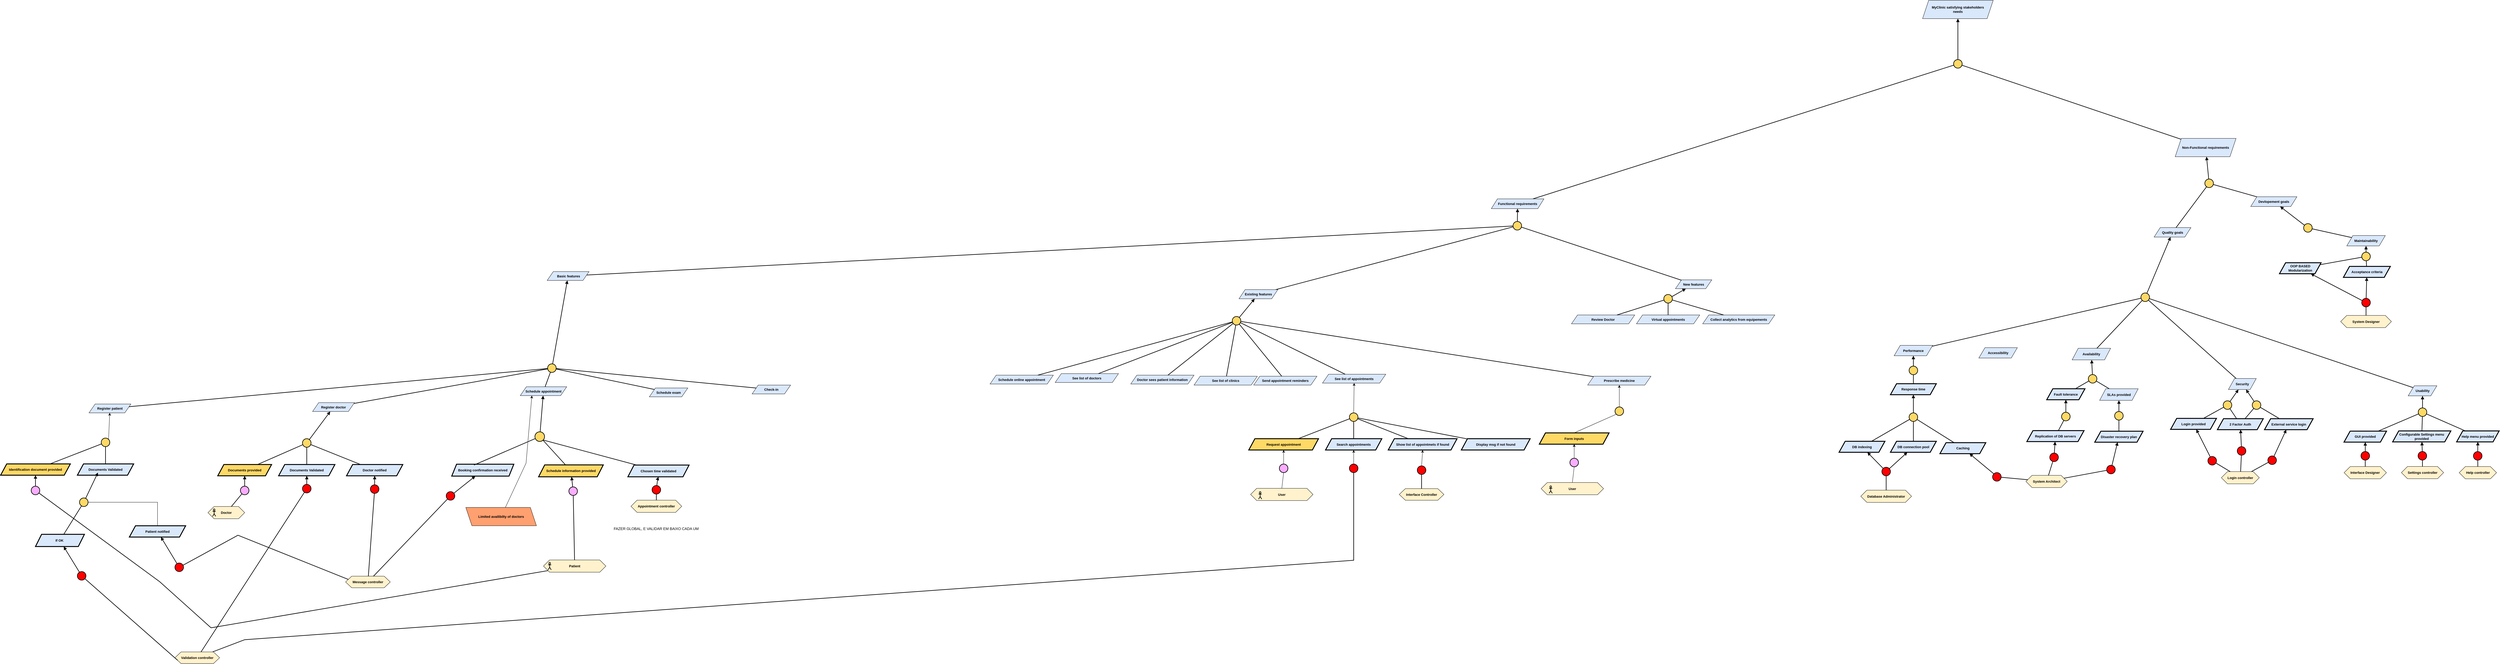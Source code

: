<mxfile version="24.2.5" type="github">
  <diagram name="Page-1" id="boOQu0blXiEXMvREqvY-">
    <mxGraphModel dx="7836" dy="1161" grid="0" gridSize="10" guides="1" tooltips="1" connect="1" arrows="1" fold="1" page="0" pageScale="1" pageWidth="827" pageHeight="1169" math="0" shadow="0">
      <root>
        <mxCell id="0" />
        <mxCell id="1" parent="0" />
        <mxCell id="hhZgl5cuM9jdRTXyqVL1-1" value="&lt;b&gt;MyClinic satisfying stakeholders&lt;/b&gt;&lt;div&gt;&lt;b&gt;needs&lt;/b&gt;&lt;/div&gt;" style="shape=parallelogram;perimeter=parallelogramPerimeter;whiteSpace=wrap;html=1;fixedSize=1;fillColor=#dae8fc;strokeColor=#000000;fontFamily=Helvetica;fontSize=11;fontColor=default;labelBackgroundColor=none;" parent="1" vertex="1">
          <mxGeometry x="-111" y="-183" width="231" height="60" as="geometry" />
        </mxCell>
        <mxCell id="hhZgl5cuM9jdRTXyqVL1-2" style="edgeStyle=none;rounded=0;orthogonalLoop=1;jettySize=auto;html=1;strokeColor=default;strokeWidth=2;align=center;verticalAlign=middle;fontFamily=Helvetica;fontSize=11;fontColor=default;labelBackgroundColor=default;endArrow=none;endFill=0;" parent="1" source="hhZgl5cuM9jdRTXyqVL1-7" target="hhZgl5cuM9jdRTXyqVL1-3" edge="1">
          <mxGeometry relative="1" as="geometry">
            <mxPoint x="109.101" y="403" as="sourcePoint" />
          </mxGeometry>
        </mxCell>
        <mxCell id="hhZgl5cuM9jdRTXyqVL1-3" value="" style="ellipse;whiteSpace=wrap;html=1;aspect=fixed;fillColor=#FFD966;strokeWidth=2;fontFamily=Helvetica;fontSize=11;fontColor=default;labelBackgroundColor=default;" parent="1" vertex="1">
          <mxGeometry x="-9.5" y="11" width="28" height="28" as="geometry" />
        </mxCell>
        <mxCell id="hhZgl5cuM9jdRTXyqVL1-4" value="" style="endArrow=block;html=1;rounded=0;endFill=1;strokeWidth=2;strokeColor=default;align=center;verticalAlign=middle;fontFamily=Helvetica;fontSize=11;fontColor=default;labelBackgroundColor=default;" parent="1" source="hhZgl5cuM9jdRTXyqVL1-3" target="hhZgl5cuM9jdRTXyqVL1-1" edge="1">
          <mxGeometry width="50" height="50" relative="1" as="geometry">
            <mxPoint x="26.305" y="340.972" as="sourcePoint" />
            <mxPoint x="8.731" y="290.0" as="targetPoint" />
          </mxGeometry>
        </mxCell>
        <mxCell id="hhZgl5cuM9jdRTXyqVL1-5" value="" style="endArrow=none;html=1;rounded=0;strokeWidth=2;strokeColor=default;align=center;verticalAlign=middle;fontFamily=Helvetica;fontSize=11;fontColor=default;labelBackgroundColor=default;" parent="1" source="hhZgl5cuM9jdRTXyqVL1-6" target="hhZgl5cuM9jdRTXyqVL1-3" edge="1">
          <mxGeometry width="50" height="50" relative="1" as="geometry">
            <mxPoint x="-85.021" y="403" as="sourcePoint" />
            <mxPoint x="50.31" y="339" as="targetPoint" />
          </mxGeometry>
        </mxCell>
        <mxCell id="hhZgl5cuM9jdRTXyqVL1-6" value="&lt;b&gt;Functional requirements&lt;/b&gt;" style="shape=parallelogram;perimeter=parallelogramPerimeter;whiteSpace=wrap;html=1;fixedSize=1;fillColor=#dae8fc;strokeColor=#000000;fontFamily=Helvetica;fontSize=11;fontColor=default;labelBackgroundColor=none;" parent="1" vertex="1">
          <mxGeometry x="-1521" y="467" width="172" height="32" as="geometry" />
        </mxCell>
        <mxCell id="hhZgl5cuM9jdRTXyqVL1-7" value="&lt;b&gt;Non-Functional requirements&lt;/b&gt;" style="shape=parallelogram;perimeter=parallelogramPerimeter;whiteSpace=wrap;html=1;fixedSize=1;fillColor=#dae8fc;strokeColor=#000000;fontFamily=Helvetica;fontSize=11;fontColor=default;labelBackgroundColor=none;" parent="1" vertex="1">
          <mxGeometry x="715" y="269" width="199" height="60" as="geometry" />
        </mxCell>
        <mxCell id="hhZgl5cuM9jdRTXyqVL1-8" style="edgeStyle=none;rounded=0;orthogonalLoop=1;jettySize=auto;html=1;strokeColor=default;strokeWidth=2;align=center;verticalAlign=middle;fontFamily=Helvetica;fontSize=11;fontColor=default;labelBackgroundColor=default;endArrow=none;endFill=0;" parent="1" source="hhZgl5cuM9jdRTXyqVL1-9" target="hhZgl5cuM9jdRTXyqVL1-16" edge="1">
          <mxGeometry relative="1" as="geometry" />
        </mxCell>
        <mxCell id="hhZgl5cuM9jdRTXyqVL1-9" value="&lt;b&gt;Security&lt;/b&gt;" style="shape=parallelogram;perimeter=parallelogramPerimeter;whiteSpace=wrap;html=1;fixedSize=1;fillColor=#dae8fc;strokeColor=#000000;fontFamily=Helvetica;fontSize=11;fontColor=default;labelBackgroundColor=none;" parent="1" vertex="1">
          <mxGeometry x="889" y="1055" width="91" height="36" as="geometry" />
        </mxCell>
        <mxCell id="hhZgl5cuM9jdRTXyqVL1-10" style="edgeStyle=none;rounded=0;orthogonalLoop=1;jettySize=auto;html=1;strokeColor=default;strokeWidth=2;align=center;verticalAlign=middle;fontFamily=Helvetica;fontSize=11;fontColor=default;labelBackgroundColor=default;endArrow=none;endFill=0;" parent="1" source="hhZgl5cuM9jdRTXyqVL1-11" target="hhZgl5cuM9jdRTXyqVL1-16" edge="1">
          <mxGeometry relative="1" as="geometry" />
        </mxCell>
        <mxCell id="hhZgl5cuM9jdRTXyqVL1-11" value="&lt;b&gt;Performance&lt;/b&gt;" style="shape=parallelogram;perimeter=parallelogramPerimeter;whiteSpace=wrap;html=1;fixedSize=1;fillColor=#dae8fc;strokeColor=#000000;fontFamily=Helvetica;fontSize=11;fontColor=default;labelBackgroundColor=none;" parent="1" vertex="1">
          <mxGeometry x="-204" y="946.5" width="126" height="34" as="geometry" />
        </mxCell>
        <mxCell id="hhZgl5cuM9jdRTXyqVL1-12" style="edgeStyle=none;rounded=0;orthogonalLoop=1;jettySize=auto;html=1;strokeColor=default;strokeWidth=2;align=center;verticalAlign=middle;fontFamily=Helvetica;fontSize=11;fontColor=default;labelBackgroundColor=default;endArrow=none;endFill=0;" parent="1" source="hhZgl5cuM9jdRTXyqVL1-13" target="hhZgl5cuM9jdRTXyqVL1-16" edge="1">
          <mxGeometry relative="1" as="geometry" />
        </mxCell>
        <mxCell id="hhZgl5cuM9jdRTXyqVL1-13" value="&lt;b&gt;Usability&lt;/b&gt;" style="shape=parallelogram;perimeter=parallelogramPerimeter;whiteSpace=wrap;html=1;fixedSize=1;fillColor=#dae8fc;strokeColor=#000000;fontFamily=Helvetica;fontSize=11;fontColor=default;labelBackgroundColor=none;" parent="1" vertex="1">
          <mxGeometry x="1476.69" y="1078.75" width="94" height="33" as="geometry" />
        </mxCell>
        <mxCell id="hhZgl5cuM9jdRTXyqVL1-14" value="&lt;b&gt;Availability&lt;/b&gt;" style="shape=parallelogram;perimeter=parallelogramPerimeter;whiteSpace=wrap;html=1;fixedSize=1;fillColor=#dae8fc;strokeColor=#000000;fontFamily=Helvetica;fontSize=11;fontColor=default;labelBackgroundColor=none;" parent="1" vertex="1">
          <mxGeometry x="378" y="956" width="126" height="38" as="geometry" />
        </mxCell>
        <mxCell id="hhZgl5cuM9jdRTXyqVL1-16" value="" style="ellipse;whiteSpace=wrap;html=1;aspect=fixed;fillColor=#FFD966;strokeWidth=2;fontFamily=Helvetica;fontSize=11;fontColor=default;labelBackgroundColor=default;" parent="1" vertex="1">
          <mxGeometry x="603" y="775" width="28" height="28" as="geometry" />
        </mxCell>
        <mxCell id="hhZgl5cuM9jdRTXyqVL1-17" value="" style="endArrow=block;html=1;rounded=0;endFill=1;strokeWidth=2;strokeColor=default;align=center;verticalAlign=middle;fontFamily=Helvetica;fontSize=11;fontColor=default;labelBackgroundColor=default;" parent="1" source="hhZgl5cuM9jdRTXyqVL1-16" target="hhZgl5cuM9jdRTXyqVL1-19" edge="1">
          <mxGeometry width="50" height="50" relative="1" as="geometry">
            <mxPoint x="619.995" y="836.972" as="sourcePoint" />
            <mxPoint x="619.519" y="712" as="targetPoint" />
          </mxGeometry>
        </mxCell>
        <mxCell id="hhZgl5cuM9jdRTXyqVL1-18" value="" style="endArrow=none;html=1;rounded=0;strokeWidth=2;strokeColor=default;align=center;verticalAlign=middle;fontFamily=Helvetica;fontSize=11;fontColor=default;labelBackgroundColor=default;" parent="1" source="hhZgl5cuM9jdRTXyqVL1-14" target="hhZgl5cuM9jdRTXyqVL1-16" edge="1">
          <mxGeometry width="50" height="50" relative="1" as="geometry">
            <mxPoint x="330" y="931" as="sourcePoint" />
            <mxPoint x="644" y="835" as="targetPoint" />
            <Array as="points" />
          </mxGeometry>
        </mxCell>
        <mxCell id="hhZgl5cuM9jdRTXyqVL1-19" value="&lt;b&gt;Quality goals&lt;/b&gt;" style="shape=parallelogram;perimeter=parallelogramPerimeter;whiteSpace=wrap;html=1;fixedSize=1;fillColor=#dae8fc;strokeColor=#000000;fontFamily=Helvetica;fontSize=11;fontColor=default;labelBackgroundColor=none;" parent="1" vertex="1">
          <mxGeometry x="646" y="561" width="120.5" height="31" as="geometry" />
        </mxCell>
        <mxCell id="hhZgl5cuM9jdRTXyqVL1-20" style="edgeStyle=none;rounded=0;orthogonalLoop=1;jettySize=auto;html=1;strokeColor=default;strokeWidth=2;align=center;verticalAlign=middle;fontFamily=Helvetica;fontSize=11;fontColor=default;labelBackgroundColor=default;endArrow=none;endFill=0;" parent="1" source="hhZgl5cuM9jdRTXyqVL1-21" target="hhZgl5cuM9jdRTXyqVL1-24" edge="1">
          <mxGeometry relative="1" as="geometry" />
        </mxCell>
        <mxCell id="hhZgl5cuM9jdRTXyqVL1-21" value="" style="ellipse;whiteSpace=wrap;html=1;aspect=fixed;fillColor=#FFD966;strokeWidth=2;fontFamily=Helvetica;fontSize=11;fontColor=default;labelBackgroundColor=default;" parent="1" vertex="1">
          <mxGeometry x="812" y="402" width="28" height="28" as="geometry" />
        </mxCell>
        <mxCell id="hhZgl5cuM9jdRTXyqVL1-22" value="" style="endArrow=block;html=1;rounded=0;endFill=1;strokeWidth=2;strokeColor=default;align=center;verticalAlign=middle;fontFamily=Helvetica;fontSize=11;fontColor=default;labelBackgroundColor=default;" parent="1" source="hhZgl5cuM9jdRTXyqVL1-21" target="hhZgl5cuM9jdRTXyqVL1-7" edge="1">
          <mxGeometry width="50" height="50" relative="1" as="geometry">
            <mxPoint x="819.995" y="566.972" as="sourcePoint" />
            <mxPoint x="816" y="522" as="targetPoint" />
          </mxGeometry>
        </mxCell>
        <mxCell id="hhZgl5cuM9jdRTXyqVL1-23" value="" style="endArrow=none;html=1;rounded=0;strokeWidth=2;strokeColor=default;align=center;verticalAlign=middle;fontFamily=Helvetica;fontSize=11;fontColor=default;labelBackgroundColor=default;" parent="1" source="hhZgl5cuM9jdRTXyqVL1-19" target="hhZgl5cuM9jdRTXyqVL1-21" edge="1">
          <mxGeometry width="50" height="50" relative="1" as="geometry">
            <mxPoint x="819" y="629" as="sourcePoint" />
            <mxPoint x="844" y="565" as="targetPoint" />
          </mxGeometry>
        </mxCell>
        <mxCell id="hhZgl5cuM9jdRTXyqVL1-24" value="&lt;b&gt;Devlopement goals&lt;/b&gt;" style="shape=parallelogram;perimeter=parallelogramPerimeter;whiteSpace=wrap;html=1;fixedSize=1;fillColor=#dae8fc;strokeColor=#000000;fontFamily=Helvetica;fontSize=11;fontColor=default;labelBackgroundColor=none;" parent="1" vertex="1">
          <mxGeometry x="962" y="460" width="151" height="32" as="geometry" />
        </mxCell>
        <mxCell id="hhZgl5cuM9jdRTXyqVL1-25" style="edgeStyle=none;rounded=0;orthogonalLoop=1;jettySize=auto;html=1;strokeColor=default;strokeWidth=2;align=center;verticalAlign=middle;fontFamily=Helvetica;fontSize=11;fontColor=default;labelBackgroundColor=default;endArrow=none;endFill=0;" parent="1" source="hhZgl5cuM9jdRTXyqVL1-27" target="hhZgl5cuM9jdRTXyqVL1-31" edge="1">
          <mxGeometry relative="1" as="geometry" />
        </mxCell>
        <mxCell id="hhZgl5cuM9jdRTXyqVL1-26" style="edgeStyle=none;rounded=0;orthogonalLoop=1;jettySize=auto;html=1;strokeColor=default;strokeWidth=2;align=center;verticalAlign=middle;fontFamily=Helvetica;fontSize=11;fontColor=default;labelBackgroundColor=default;endArrow=none;endFill=0;" parent="1" source="hhZgl5cuM9jdRTXyqVL1-27" target="hhZgl5cuM9jdRTXyqVL1-32" edge="1">
          <mxGeometry relative="1" as="geometry" />
        </mxCell>
        <mxCell id="hhZgl5cuM9jdRTXyqVL1-27" value="" style="ellipse;whiteSpace=wrap;html=1;aspect=fixed;fillColor=#FFD966;strokeWidth=2;fontFamily=Helvetica;fontSize=11;fontColor=default;labelBackgroundColor=default;" parent="1" vertex="1">
          <mxGeometry x="-1450" y="541" width="28" height="28" as="geometry" />
        </mxCell>
        <mxCell id="hhZgl5cuM9jdRTXyqVL1-28" value="" style="endArrow=block;html=1;rounded=0;endFill=1;strokeWidth=2;strokeColor=default;align=center;verticalAlign=middle;fontFamily=Helvetica;fontSize=11;fontColor=default;labelBackgroundColor=default;" parent="1" source="hhZgl5cuM9jdRTXyqVL1-27" target="hhZgl5cuM9jdRTXyqVL1-6" edge="1">
          <mxGeometry width="50" height="50" relative="1" as="geometry">
            <mxPoint x="-1290.035" y="728.972" as="sourcePoint" />
            <mxPoint x="-1648.999" y="620" as="targetPoint" />
          </mxGeometry>
        </mxCell>
        <mxCell id="hhZgl5cuM9jdRTXyqVL1-29" value="" style="endArrow=none;html=1;rounded=0;strokeWidth=2;strokeColor=default;align=center;verticalAlign=middle;fontFamily=Helvetica;fontSize=11;fontColor=default;labelBackgroundColor=default;" parent="1" source="hhZgl5cuM9jdRTXyqVL1-30" target="hhZgl5cuM9jdRTXyqVL1-27" edge="1">
          <mxGeometry width="50" height="50" relative="1" as="geometry">
            <mxPoint x="-1292.03" y="706" as="sourcePoint" />
            <mxPoint x="-1267.03" y="642" as="targetPoint" />
          </mxGeometry>
        </mxCell>
        <mxCell id="hhZgl5cuM9jdRTXyqVL1-30" value="&lt;b&gt;&amp;nbsp;Basic features&lt;/b&gt;" style="shape=parallelogram;perimeter=parallelogramPerimeter;whiteSpace=wrap;html=1;fixedSize=1;fillColor=#dae8fc;strokeColor=#000000;fontFamily=Helvetica;fontSize=11;fontColor=default;labelBackgroundColor=none;" parent="1" vertex="1">
          <mxGeometry x="-4608" y="705" width="137" height="29" as="geometry" />
        </mxCell>
        <mxCell id="hhZgl5cuM9jdRTXyqVL1-31" value="&lt;b&gt;Existing&amp;nbsp;&lt;/b&gt;&lt;b&gt;features&lt;/b&gt;" style="shape=parallelogram;perimeter=parallelogramPerimeter;whiteSpace=wrap;html=1;fixedSize=1;fillColor=#dae8fc;strokeColor=#000000;fontFamily=Helvetica;fontSize=11;fontColor=default;labelBackgroundColor=none;" parent="1" vertex="1">
          <mxGeometry x="-2346" y="764" width="127" height="30" as="geometry" />
        </mxCell>
        <mxCell id="hhZgl5cuM9jdRTXyqVL1-32" value="&lt;b&gt;New&amp;nbsp;&lt;/b&gt;&lt;b&gt;features&lt;/b&gt;" style="shape=parallelogram;perimeter=parallelogramPerimeter;whiteSpace=wrap;html=1;fixedSize=1;fillColor=#dae8fc;strokeColor=#000000;fontFamily=Helvetica;fontSize=11;fontColor=default;labelBackgroundColor=none;" parent="1" vertex="1">
          <mxGeometry x="-919" y="732" width="119" height="29" as="geometry" />
        </mxCell>
        <mxCell id="hhZgl5cuM9jdRTXyqVL1-33" value="&lt;b&gt;Fault tolerance&lt;/b&gt;" style="shape=parallelogram;perimeter=parallelogramPerimeter;whiteSpace=wrap;html=1;fixedSize=1;fillColor=#dae8fc;strokeColor=#000000;strokeWidth=3;fontFamily=Helvetica;fontSize=11;fontColor=default;labelBackgroundColor=none;" parent="1" vertex="1">
          <mxGeometry x="295" y="1088.5" width="125" height="36" as="geometry" />
        </mxCell>
        <mxCell id="hhZgl5cuM9jdRTXyqVL1-34" style="edgeStyle=none;rounded=0;orthogonalLoop=1;jettySize=auto;html=1;strokeColor=default;strokeWidth=2;align=center;verticalAlign=middle;fontFamily=Helvetica;fontSize=11;fontColor=default;labelBackgroundColor=default;endArrow=none;endFill=0;" parent="1" source="hhZgl5cuM9jdRTXyqVL1-35" target="hhZgl5cuM9jdRTXyqVL1-95" edge="1">
          <mxGeometry relative="1" as="geometry" />
        </mxCell>
        <mxCell id="hhZgl5cuM9jdRTXyqVL1-35" value="" style="ellipse;whiteSpace=wrap;html=1;aspect=fixed;fillColor=#FFD966;strokeWidth=2;fontFamily=Helvetica;fontSize=11;fontColor=default;labelBackgroundColor=default;" parent="1" vertex="1">
          <mxGeometry x="431" y="1042" width="28" height="28" as="geometry" />
        </mxCell>
        <mxCell id="hhZgl5cuM9jdRTXyqVL1-36" value="" style="endArrow=block;html=1;rounded=0;endFill=1;strokeWidth=2;strokeColor=default;align=center;verticalAlign=middle;fontFamily=Helvetica;fontSize=11;fontColor=default;labelBackgroundColor=default;" parent="1" source="hhZgl5cuM9jdRTXyqVL1-35" target="hhZgl5cuM9jdRTXyqVL1-14" edge="1">
          <mxGeometry width="50" height="50" relative="1" as="geometry">
            <mxPoint x="439.495" y="1114.972" as="sourcePoint" />
            <mxPoint x="385.5" y="1006" as="targetPoint" />
          </mxGeometry>
        </mxCell>
        <mxCell id="hhZgl5cuM9jdRTXyqVL1-37" value="" style="endArrow=none;html=1;rounded=0;strokeWidth=2;strokeColor=default;align=center;verticalAlign=middle;fontFamily=Helvetica;fontSize=11;fontColor=default;labelBackgroundColor=default;" parent="1" source="hhZgl5cuM9jdRTXyqVL1-33" target="hhZgl5cuM9jdRTXyqVL1-35" edge="1">
          <mxGeometry width="50" height="50" relative="1" as="geometry">
            <mxPoint x="448.5" y="1177" as="sourcePoint" />
            <mxPoint x="473.5" y="1113" as="targetPoint" />
          </mxGeometry>
        </mxCell>
        <mxCell id="hhZgl5cuM9jdRTXyqVL1-38" value="&lt;b&gt;GUI provided&lt;/b&gt;" style="shape=parallelogram;perimeter=parallelogramPerimeter;whiteSpace=wrap;html=1;fixedSize=1;fillColor=#dae8fc;strokeColor=#000000;strokeWidth=3;fontFamily=Helvetica;fontSize=11;fontColor=default;labelBackgroundColor=none;" parent="1" vertex="1">
          <mxGeometry x="1267" y="1227.25" width="139" height="36" as="geometry" />
        </mxCell>
        <mxCell id="hhZgl5cuM9jdRTXyqVL1-39" style="edgeStyle=none;rounded=0;orthogonalLoop=1;jettySize=auto;html=1;strokeColor=default;strokeWidth=2;align=center;verticalAlign=middle;fontFamily=Helvetica;fontSize=11;fontColor=default;labelBackgroundColor=default;endArrow=none;endFill=0;" parent="1" source="hhZgl5cuM9jdRTXyqVL1-40" target="hhZgl5cuM9jdRTXyqVL1-43" edge="1">
          <mxGeometry relative="1" as="geometry" />
        </mxCell>
        <mxCell id="hhZgl5cuM9jdRTXyqVL1-40" value="" style="ellipse;whiteSpace=wrap;html=1;aspect=fixed;fillColor=#FFD966;strokeWidth=2;fontFamily=Helvetica;fontSize=11;fontColor=default;labelBackgroundColor=default;" parent="1" vertex="1">
          <mxGeometry x="1509.69" y="1151.25" width="28" height="28" as="geometry" />
        </mxCell>
        <mxCell id="hhZgl5cuM9jdRTXyqVL1-41" value="" style="endArrow=block;html=1;rounded=0;endFill=1;strokeWidth=2;strokeColor=default;align=center;verticalAlign=middle;fontFamily=Helvetica;fontSize=11;fontColor=default;labelBackgroundColor=default;" parent="1" source="hhZgl5cuM9jdRTXyqVL1-40" target="hhZgl5cuM9jdRTXyqVL1-13" edge="1">
          <mxGeometry width="50" height="50" relative="1" as="geometry">
            <mxPoint x="1571.685" y="1242.222" as="sourcePoint" />
            <mxPoint x="1530.69" y="1111.75" as="targetPoint" />
          </mxGeometry>
        </mxCell>
        <mxCell id="hhZgl5cuM9jdRTXyqVL1-42" value="" style="endArrow=none;html=1;rounded=0;strokeWidth=2;strokeColor=default;align=center;verticalAlign=middle;fontFamily=Helvetica;fontSize=11;fontColor=default;labelBackgroundColor=default;" parent="1" source="hhZgl5cuM9jdRTXyqVL1-38" target="hhZgl5cuM9jdRTXyqVL1-40" edge="1">
          <mxGeometry width="50" height="50" relative="1" as="geometry">
            <mxPoint x="1589.69" y="1304.25" as="sourcePoint" />
            <mxPoint x="1614.69" y="1240.25" as="targetPoint" />
          </mxGeometry>
        </mxCell>
        <mxCell id="hhZgl5cuM9jdRTXyqVL1-43" value="&lt;b&gt;Help menu provided&lt;/b&gt;" style="shape=parallelogram;perimeter=parallelogramPerimeter;whiteSpace=wrap;html=1;fixedSize=1;fillColor=#dae8fc;strokeColor=#000000;strokeWidth=3;fontFamily=Helvetica;fontSize=11;fontColor=default;labelBackgroundColor=none;" parent="1" vertex="1">
          <mxGeometry x="1635.19" y="1226.5" width="139" height="36" as="geometry" />
        </mxCell>
        <mxCell id="hhZgl5cuM9jdRTXyqVL1-44" value="&lt;div&gt;&lt;b&gt;Interface Designer&lt;/b&gt;&lt;/div&gt;" style="shape=hexagon;perimeter=hexagonPerimeter2;whiteSpace=wrap;html=1;fixedSize=1;fillColor=#FFF2CC;fontFamily=Helvetica;fontSize=11;fontColor=default;labelBackgroundColor=none;" parent="1" vertex="1">
          <mxGeometry x="1267.31" y="1343.25" width="138.38" height="40" as="geometry" />
        </mxCell>
        <mxCell id="hhZgl5cuM9jdRTXyqVL1-45" value="" style="ellipse;whiteSpace=wrap;html=1;aspect=fixed;fillColor=#FF0000;strokeWidth=2;fontFamily=Helvetica;fontSize=11;fontColor=default;labelBackgroundColor=default;" parent="1" vertex="1">
          <mxGeometry x="1322.5" y="1294" width="28" height="28" as="geometry" />
        </mxCell>
        <mxCell id="hhZgl5cuM9jdRTXyqVL1-46" value="" style="endArrow=block;html=1;rounded=0;endFill=1;strokeWidth=2;strokeColor=default;align=center;verticalAlign=middle;fontFamily=Helvetica;fontSize=11;fontColor=default;labelBackgroundColor=default;" parent="1" source="hhZgl5cuM9jdRTXyqVL1-45" target="hhZgl5cuM9jdRTXyqVL1-38" edge="1">
          <mxGeometry width="50" height="50" relative="1" as="geometry">
            <mxPoint x="1516.145" y="1314.222" as="sourcePoint" />
            <mxPoint x="1476.691" y="1266.25" as="targetPoint" />
          </mxGeometry>
        </mxCell>
        <mxCell id="hhZgl5cuM9jdRTXyqVL1-47" value="" style="endArrow=none;html=1;rounded=0;strokeWidth=2;strokeColor=default;align=center;verticalAlign=middle;fontFamily=Helvetica;fontSize=11;fontColor=default;labelBackgroundColor=default;" parent="1" source="hhZgl5cuM9jdRTXyqVL1-44" target="hhZgl5cuM9jdRTXyqVL1-45" edge="1">
          <mxGeometry width="50" height="50" relative="1" as="geometry">
            <mxPoint x="1502.46" y="1376.25" as="sourcePoint" />
            <mxPoint x="1527.46" y="1312.25" as="targetPoint" />
          </mxGeometry>
        </mxCell>
        <mxCell id="hhZgl5cuM9jdRTXyqVL1-48" value="&lt;b&gt;Response time&lt;/b&gt;" style="shape=parallelogram;perimeter=parallelogramPerimeter;whiteSpace=wrap;html=1;fixedSize=1;fillColor=#dae8fc;strokeColor=#000000;strokeWidth=3;fontFamily=Helvetica;fontSize=11;fontColor=default;labelBackgroundColor=none;" parent="1" vertex="1">
          <mxGeometry x="-216" y="1072" width="150" height="36" as="geometry" />
        </mxCell>
        <mxCell id="hhZgl5cuM9jdRTXyqVL1-49" value="" style="ellipse;whiteSpace=wrap;html=1;aspect=fixed;fillColor=#FFD966;strokeWidth=2;fontFamily=Helvetica;fontSize=11;fontColor=default;labelBackgroundColor=default;" parent="1" vertex="1">
          <mxGeometry x="-155" y="1014.5" width="28" height="28" as="geometry" />
        </mxCell>
        <mxCell id="hhZgl5cuM9jdRTXyqVL1-50" value="" style="endArrow=block;html=1;rounded=0;endFill=1;strokeWidth=2;strokeColor=default;align=center;verticalAlign=middle;fontFamily=Helvetica;fontSize=11;fontColor=default;labelBackgroundColor=default;" parent="1" source="hhZgl5cuM9jdRTXyqVL1-49" target="hhZgl5cuM9jdRTXyqVL1-11" edge="1">
          <mxGeometry width="50" height="50" relative="1" as="geometry">
            <mxPoint x="-45.005" y="1011.472" as="sourcePoint" />
            <mxPoint x="-49" y="966.5" as="targetPoint" />
          </mxGeometry>
        </mxCell>
        <mxCell id="hhZgl5cuM9jdRTXyqVL1-51" value="" style="endArrow=none;html=1;rounded=0;strokeWidth=2;strokeColor=default;align=center;verticalAlign=middle;fontFamily=Helvetica;fontSize=11;fontColor=default;labelBackgroundColor=default;" parent="1" source="hhZgl5cuM9jdRTXyqVL1-48" target="hhZgl5cuM9jdRTXyqVL1-49" edge="1">
          <mxGeometry width="50" height="50" relative="1" as="geometry">
            <mxPoint x="-46" y="1073.5" as="sourcePoint" />
            <mxPoint x="-21" y="1009.5" as="targetPoint" />
          </mxGeometry>
        </mxCell>
        <mxCell id="hhZgl5cuM9jdRTXyqVL1-52" value="&lt;b&gt;DB indexing&lt;/b&gt;" style="shape=parallelogram;perimeter=parallelogramPerimeter;whiteSpace=wrap;html=1;fixedSize=1;fillColor=#dae8fc;strokeColor=#000000;strokeWidth=3;fontFamily=Helvetica;fontSize=11;fontColor=default;labelBackgroundColor=none;" parent="1" vertex="1">
          <mxGeometry x="-384" y="1260.5" width="150" height="36" as="geometry" />
        </mxCell>
        <mxCell id="hhZgl5cuM9jdRTXyqVL1-53" value="" style="ellipse;whiteSpace=wrap;html=1;aspect=fixed;fillColor=#FFD966;strokeWidth=2;fontFamily=Helvetica;fontSize=11;fontColor=default;labelBackgroundColor=default;" parent="1" vertex="1">
          <mxGeometry x="-155" y="1167.5" width="28" height="28" as="geometry" />
        </mxCell>
        <mxCell id="hhZgl5cuM9jdRTXyqVL1-54" value="" style="endArrow=none;html=1;rounded=0;strokeWidth=2;strokeColor=default;align=center;verticalAlign=middle;fontFamily=Helvetica;fontSize=11;fontColor=default;labelBackgroundColor=default;" parent="1" source="hhZgl5cuM9jdRTXyqVL1-52" target="hhZgl5cuM9jdRTXyqVL1-53" edge="1">
          <mxGeometry width="50" height="50" relative="1" as="geometry">
            <mxPoint x="-88" y="1225" as="sourcePoint" />
            <mxPoint x="-63" y="1161" as="targetPoint" />
          </mxGeometry>
        </mxCell>
        <mxCell id="hhZgl5cuM9jdRTXyqVL1-55" style="edgeStyle=none;rounded=0;orthogonalLoop=1;jettySize=auto;html=1;strokeColor=default;strokeWidth=2;align=center;verticalAlign=middle;fontFamily=Helvetica;fontSize=11;fontColor=default;labelBackgroundColor=default;endArrow=none;endFill=0;" parent="1" source="hhZgl5cuM9jdRTXyqVL1-56" target="hhZgl5cuM9jdRTXyqVL1-53" edge="1">
          <mxGeometry relative="1" as="geometry" />
        </mxCell>
        <mxCell id="hhZgl5cuM9jdRTXyqVL1-56" value="&lt;b&gt;DB connection pool&lt;/b&gt;" style="shape=parallelogram;perimeter=parallelogramPerimeter;whiteSpace=wrap;html=1;fixedSize=1;fillColor=#dae8fc;strokeColor=#000000;strokeWidth=3;fontFamily=Helvetica;fontSize=11;fontColor=default;labelBackgroundColor=none;" parent="1" vertex="1">
          <mxGeometry x="-216" y="1260.5" width="150" height="36" as="geometry" />
        </mxCell>
        <mxCell id="hhZgl5cuM9jdRTXyqVL1-57" value="" style="ellipse;whiteSpace=wrap;html=1;aspect=fixed;fillColor=#FFD966;strokeWidth=2;fontFamily=Helvetica;fontSize=11;fontColor=default;labelBackgroundColor=default;" parent="1" vertex="1">
          <mxGeometry x="1135" y="548" width="28" height="28" as="geometry" />
        </mxCell>
        <mxCell id="hhZgl5cuM9jdRTXyqVL1-58" value="" style="endArrow=block;html=1;rounded=0;endFill=1;strokeWidth=2;strokeColor=default;align=center;verticalAlign=middle;fontFamily=Helvetica;fontSize=11;fontColor=default;labelBackgroundColor=default;" parent="1" source="hhZgl5cuM9jdRTXyqVL1-57" target="hhZgl5cuM9jdRTXyqVL1-24" edge="1">
          <mxGeometry width="50" height="50" relative="1" as="geometry">
            <mxPoint x="1144.995" y="754.972" as="sourcePoint" />
            <mxPoint x="1141" y="710" as="targetPoint" />
          </mxGeometry>
        </mxCell>
        <mxCell id="hhZgl5cuM9jdRTXyqVL1-59" value="" style="endArrow=none;html=1;rounded=0;strokeWidth=2;strokeColor=default;align=center;verticalAlign=middle;fontFamily=Helvetica;fontSize=11;fontColor=default;labelBackgroundColor=default;" parent="1" source="hhZgl5cuM9jdRTXyqVL1-60" target="hhZgl5cuM9jdRTXyqVL1-57" edge="1">
          <mxGeometry width="50" height="50" relative="1" as="geometry">
            <mxPoint x="1144" y="817" as="sourcePoint" />
            <mxPoint x="1169" y="753" as="targetPoint" />
          </mxGeometry>
        </mxCell>
        <mxCell id="hhZgl5cuM9jdRTXyqVL1-60" value="&lt;b&gt;Maintainability&lt;/b&gt;" style="shape=parallelogram;perimeter=parallelogramPerimeter;whiteSpace=wrap;html=1;fixedSize=1;fillColor=#dae8fc;strokeColor=#000000;fontFamily=Helvetica;fontSize=11;fontColor=default;labelBackgroundColor=none;" parent="1" vertex="1">
          <mxGeometry x="1276" y="587" width="126" height="34" as="geometry" />
        </mxCell>
        <mxCell id="hhZgl5cuM9jdRTXyqVL1-62" value="&lt;b&gt;OOP BASED Modularization&lt;/b&gt;" style="shape=parallelogram;perimeter=parallelogramPerimeter;whiteSpace=wrap;html=1;fixedSize=1;fillColor=#dae8fc;strokeColor=#000000;strokeWidth=3;fontFamily=Helvetica;fontSize=11;fontColor=default;labelBackgroundColor=none;" parent="1" vertex="1">
          <mxGeometry x="1056" y="676" width="136" height="36" as="geometry" />
        </mxCell>
        <mxCell id="hhZgl5cuM9jdRTXyqVL1-63" style="edgeStyle=none;rounded=0;orthogonalLoop=1;jettySize=auto;html=1;strokeColor=default;strokeWidth=2;align=center;verticalAlign=middle;fontFamily=Helvetica;fontSize=11;fontColor=default;labelBackgroundColor=default;endArrow=none;endFill=0;" parent="1" source="hhZgl5cuM9jdRTXyqVL1-64" target="hhZgl5cuM9jdRTXyqVL1-66" edge="1">
          <mxGeometry relative="1" as="geometry" />
        </mxCell>
        <mxCell id="hhZgl5cuM9jdRTXyqVL1-64" value="&lt;b&gt;Acceptance criteria&lt;/b&gt;" style="shape=parallelogram;perimeter=parallelogramPerimeter;whiteSpace=wrap;html=1;fixedSize=1;fillColor=#dae8fc;strokeColor=#000000;strokeWidth=3;fontFamily=Helvetica;fontSize=11;fontColor=default;labelBackgroundColor=none;" parent="1" vertex="1">
          <mxGeometry x="1265" y="688" width="153.5" height="36" as="geometry" />
        </mxCell>
        <mxCell id="hhZgl5cuM9jdRTXyqVL1-66" value="" style="ellipse;whiteSpace=wrap;html=1;aspect=fixed;fillColor=#FFD966;strokeWidth=2;fontFamily=Helvetica;fontSize=11;fontColor=default;labelBackgroundColor=default;" parent="1" vertex="1">
          <mxGeometry x="1325" y="641.5" width="28" height="28" as="geometry" />
        </mxCell>
        <mxCell id="hhZgl5cuM9jdRTXyqVL1-67" value="" style="endArrow=block;html=1;rounded=0;endFill=1;strokeWidth=2;strokeColor=default;align=center;verticalAlign=middle;fontFamily=Helvetica;fontSize=11;fontColor=default;labelBackgroundColor=default;" parent="1" source="hhZgl5cuM9jdRTXyqVL1-66" target="hhZgl5cuM9jdRTXyqVL1-60" edge="1">
          <mxGeometry width="50" height="50" relative="1" as="geometry">
            <mxPoint x="1217.995" y="678.972" as="sourcePoint" />
            <mxPoint x="1214" y="634" as="targetPoint" />
          </mxGeometry>
        </mxCell>
        <mxCell id="hhZgl5cuM9jdRTXyqVL1-68" value="" style="endArrow=none;html=1;rounded=0;strokeWidth=2;strokeColor=default;align=center;verticalAlign=middle;fontFamily=Helvetica;fontSize=11;fontColor=default;labelBackgroundColor=default;" parent="1" source="hhZgl5cuM9jdRTXyqVL1-62" target="hhZgl5cuM9jdRTXyqVL1-66" edge="1">
          <mxGeometry width="50" height="50" relative="1" as="geometry">
            <mxPoint x="1217" y="741" as="sourcePoint" />
            <mxPoint x="1242" y="677" as="targetPoint" />
          </mxGeometry>
        </mxCell>
        <mxCell id="hhZgl5cuM9jdRTXyqVL1-69" style="edgeStyle=none;rounded=0;orthogonalLoop=1;jettySize=auto;html=1;strokeColor=default;strokeWidth=2;align=center;verticalAlign=middle;fontFamily=Helvetica;fontSize=11;fontColor=default;labelBackgroundColor=default;endArrow=none;endFill=0;" parent="1" source="hhZgl5cuM9jdRTXyqVL1-70" target="hhZgl5cuM9jdRTXyqVL1-40" edge="1">
          <mxGeometry relative="1" as="geometry" />
        </mxCell>
        <mxCell id="hhZgl5cuM9jdRTXyqVL1-70" value="&lt;b&gt;Configurable Settings menu provided&lt;/b&gt;" style="shape=parallelogram;perimeter=parallelogramPerimeter;whiteSpace=wrap;html=1;fixedSize=1;fillColor=#dae8fc;strokeColor=#000000;strokeWidth=3;fontFamily=Helvetica;fontSize=11;fontColor=default;labelBackgroundColor=none;" parent="1" vertex="1">
          <mxGeometry x="1426" y="1226.5" width="190.31" height="36" as="geometry" />
        </mxCell>
        <mxCell id="hhZgl5cuM9jdRTXyqVL1-71" value="" style="endArrow=block;html=1;rounded=0;endFill=1;strokeWidth=2;strokeColor=default;align=center;verticalAlign=middle;fontFamily=Helvetica;fontSize=11;fontColor=default;labelBackgroundColor=default;" parent="1" source="hhZgl5cuM9jdRTXyqVL1-53" target="hhZgl5cuM9jdRTXyqVL1-48" edge="1">
          <mxGeometry width="50" height="50" relative="1" as="geometry">
            <mxPoint x="-85.674" y="1155.516" as="sourcePoint" />
            <mxPoint x="-104" y="1145.5" as="targetPoint" />
          </mxGeometry>
        </mxCell>
        <mxCell id="hhZgl5cuM9jdRTXyqVL1-72" value="&lt;b&gt;Database Administrator&lt;/b&gt;" style="shape=hexagon;perimeter=hexagonPerimeter2;whiteSpace=wrap;html=1;fixedSize=1;fillColor=#FFF2CC;fontFamily=Helvetica;fontSize=11;fontColor=default;labelBackgroundColor=none;" parent="1" vertex="1">
          <mxGeometry x="-313" y="1420.5" width="166" height="40" as="geometry" />
        </mxCell>
        <mxCell id="hhZgl5cuM9jdRTXyqVL1-73" value="" style="ellipse;whiteSpace=wrap;html=1;aspect=fixed;fillColor=#FF0000;strokeWidth=2;fontFamily=Helvetica;fontSize=11;fontColor=default;labelBackgroundColor=default;" parent="1" vertex="1">
          <mxGeometry x="-244" y="1345.5" width="28" height="28" as="geometry" />
        </mxCell>
        <mxCell id="hhZgl5cuM9jdRTXyqVL1-74" value="" style="endArrow=none;html=1;rounded=0;strokeWidth=2;strokeColor=default;align=center;verticalAlign=middle;fontFamily=Helvetica;fontSize=11;fontColor=default;labelBackgroundColor=default;" parent="1" source="hhZgl5cuM9jdRTXyqVL1-72" target="hhZgl5cuM9jdRTXyqVL1-73" edge="1">
          <mxGeometry width="50" height="50" relative="1" as="geometry">
            <mxPoint x="-213.7" y="1412.5" as="sourcePoint" />
            <mxPoint x="-188.7" y="1348.5" as="targetPoint" />
          </mxGeometry>
        </mxCell>
        <mxCell id="hhZgl5cuM9jdRTXyqVL1-75" value="" style="endArrow=block;html=1;rounded=0;endFill=1;strokeWidth=2;strokeColor=default;align=center;verticalAlign=middle;fontFamily=Helvetica;fontSize=11;fontColor=default;labelBackgroundColor=default;" parent="1" source="hhZgl5cuM9jdRTXyqVL1-73" target="hhZgl5cuM9jdRTXyqVL1-52" edge="1">
          <mxGeometry width="50" height="50" relative="1" as="geometry">
            <mxPoint x="-146.5" y="1453.5" as="sourcePoint" />
            <mxPoint x="-250.5" y="1374.5" as="targetPoint" />
          </mxGeometry>
        </mxCell>
        <mxCell id="hhZgl5cuM9jdRTXyqVL1-76" value="" style="endArrow=block;html=1;rounded=0;endFill=1;strokeWidth=2;strokeColor=default;align=center;verticalAlign=middle;fontFamily=Helvetica;fontSize=11;fontColor=default;labelBackgroundColor=default;" parent="1" source="hhZgl5cuM9jdRTXyqVL1-73" target="hhZgl5cuM9jdRTXyqVL1-56" edge="1">
          <mxGeometry width="50" height="50" relative="1" as="geometry">
            <mxPoint x="-246" y="1436.5" as="sourcePoint" />
            <mxPoint x="-293" y="1306.5" as="targetPoint" />
          </mxGeometry>
        </mxCell>
        <mxCell id="hhZgl5cuM9jdRTXyqVL1-77" value="&lt;b&gt;System Designer&lt;/b&gt;" style="shape=hexagon;perimeter=hexagonPerimeter2;whiteSpace=wrap;html=1;fixedSize=1;fillColor=#FFF2CC;fontFamily=Helvetica;fontSize=11;fontColor=default;labelBackgroundColor=none;" parent="1" vertex="1">
          <mxGeometry x="1256" y="848.5" width="166" height="40" as="geometry" />
        </mxCell>
        <mxCell id="hhZgl5cuM9jdRTXyqVL1-79" value="" style="ellipse;whiteSpace=wrap;html=1;aspect=fixed;fillColor=#FF0000;strokeWidth=2;fontFamily=Helvetica;fontSize=11;fontColor=default;labelBackgroundColor=default;" parent="1" vertex="1">
          <mxGeometry x="1325" y="792.5" width="28" height="28" as="geometry" />
        </mxCell>
        <mxCell id="hhZgl5cuM9jdRTXyqVL1-80" value="" style="endArrow=block;html=1;rounded=0;endFill=1;strokeWidth=2;strokeColor=default;align=center;verticalAlign=middle;fontFamily=Helvetica;fontSize=11;fontColor=default;labelBackgroundColor=default;" parent="1" source="hhZgl5cuM9jdRTXyqVL1-79" target="hhZgl5cuM9jdRTXyqVL1-64" edge="1">
          <mxGeometry width="50" height="50" relative="1" as="geometry">
            <mxPoint x="1355.995" y="796.972" as="sourcePoint" />
            <mxPoint x="1352" y="752" as="targetPoint" />
          </mxGeometry>
        </mxCell>
        <mxCell id="hhZgl5cuM9jdRTXyqVL1-81" value="" style="endArrow=none;html=1;rounded=0;strokeWidth=2;strokeColor=default;align=center;verticalAlign=middle;fontFamily=Helvetica;fontSize=11;fontColor=default;labelBackgroundColor=default;" parent="1" source="hhZgl5cuM9jdRTXyqVL1-77" target="hhZgl5cuM9jdRTXyqVL1-79" edge="1">
          <mxGeometry width="50" height="50" relative="1" as="geometry">
            <mxPoint x="1355" y="859.5" as="sourcePoint" />
            <mxPoint x="1380" y="795" as="targetPoint" />
          </mxGeometry>
        </mxCell>
        <mxCell id="hhZgl5cuM9jdRTXyqVL1-83" value="" style="endArrow=block;html=1;rounded=0;endFill=1;strokeWidth=2;strokeColor=default;align=center;verticalAlign=middle;fontFamily=Helvetica;fontSize=11;fontColor=default;labelBackgroundColor=default;" parent="1" source="hhZgl5cuM9jdRTXyqVL1-79" target="hhZgl5cuM9jdRTXyqVL1-62" edge="1">
          <mxGeometry width="50" height="50" relative="1" as="geometry">
            <mxPoint x="1154" y="840.5" as="sourcePoint" />
            <mxPoint x="1258" y="766.5" as="targetPoint" />
          </mxGeometry>
        </mxCell>
        <mxCell id="hhZgl5cuM9jdRTXyqVL1-84" value="&lt;b&gt;Login provided&lt;/b&gt;" style="shape=parallelogram;perimeter=parallelogramPerimeter;whiteSpace=wrap;html=1;fixedSize=1;fillColor=#dae8fc;strokeColor=#000000;strokeWidth=3;fontFamily=Helvetica;fontSize=11;fontColor=default;labelBackgroundColor=none;" parent="1" vertex="1">
          <mxGeometry x="700" y="1185.5" width="150" height="36" as="geometry" />
        </mxCell>
        <mxCell id="hhZgl5cuM9jdRTXyqVL1-85" value="" style="ellipse;whiteSpace=wrap;html=1;aspect=fixed;fillColor=#FFD966;strokeWidth=2;fontFamily=Helvetica;fontSize=11;fontColor=default;labelBackgroundColor=default;" parent="1" vertex="1">
          <mxGeometry x="872" y="1128" width="28" height="28" as="geometry" />
        </mxCell>
        <mxCell id="hhZgl5cuM9jdRTXyqVL1-86" value="" style="endArrow=block;html=1;rounded=0;endFill=1;strokeWidth=2;strokeColor=default;align=center;verticalAlign=middle;fontFamily=Helvetica;fontSize=11;fontColor=default;labelBackgroundColor=default;" parent="1" source="hhZgl5cuM9jdRTXyqVL1-85" target="hhZgl5cuM9jdRTXyqVL1-9" edge="1">
          <mxGeometry width="50" height="50" relative="1" as="geometry">
            <mxPoint x="1091.995" y="1168.222" as="sourcePoint" />
            <mxPoint x="1051" y="1134.25" as="targetPoint" />
          </mxGeometry>
        </mxCell>
        <mxCell id="hhZgl5cuM9jdRTXyqVL1-87" value="" style="endArrow=none;html=1;rounded=0;strokeWidth=2;strokeColor=default;align=center;verticalAlign=middle;fontFamily=Helvetica;fontSize=11;fontColor=default;labelBackgroundColor=default;" parent="1" source="hhZgl5cuM9jdRTXyqVL1-84" target="hhZgl5cuM9jdRTXyqVL1-85" edge="1">
          <mxGeometry width="50" height="50" relative="1" as="geometry">
            <mxPoint x="1013" y="1227.25" as="sourcePoint" />
            <mxPoint x="1038" y="1163.25" as="targetPoint" />
          </mxGeometry>
        </mxCell>
        <mxCell id="hhZgl5cuM9jdRTXyqVL1-88" style="edgeStyle=none;rounded=0;orthogonalLoop=1;jettySize=auto;html=1;strokeColor=default;strokeWidth=2;align=center;verticalAlign=middle;fontFamily=Helvetica;fontSize=11;fontColor=default;labelBackgroundColor=default;endArrow=none;endFill=0;" parent="1" source="hhZgl5cuM9jdRTXyqVL1-89" target="hhZgl5cuM9jdRTXyqVL1-85" edge="1">
          <mxGeometry relative="1" as="geometry" />
        </mxCell>
        <mxCell id="hhZgl5cuM9jdRTXyqVL1-89" value="&lt;b&gt;2 Factor Auth&lt;/b&gt;" style="shape=parallelogram;perimeter=parallelogramPerimeter;whiteSpace=wrap;html=1;fixedSize=1;fillColor=#dae8fc;strokeColor=#000000;strokeWidth=3;fontFamily=Helvetica;fontSize=11;fontColor=default;labelBackgroundColor=none;" parent="1" vertex="1">
          <mxGeometry x="853" y="1186.5" width="150" height="36" as="geometry" />
        </mxCell>
        <mxCell id="hhZgl5cuM9jdRTXyqVL1-90" value="&lt;b&gt;External service login&lt;/b&gt;" style="shape=parallelogram;perimeter=parallelogramPerimeter;whiteSpace=wrap;html=1;fixedSize=1;fillColor=#dae8fc;strokeColor=#000000;strokeWidth=3;fontFamily=Helvetica;fontSize=11;fontColor=default;labelBackgroundColor=none;" parent="1" vertex="1">
          <mxGeometry x="1007" y="1186.5" width="159" height="36" as="geometry" />
        </mxCell>
        <mxCell id="hhZgl5cuM9jdRTXyqVL1-91" style="edgeStyle=none;rounded=0;orthogonalLoop=1;jettySize=auto;html=1;strokeColor=default;strokeWidth=2;align=center;verticalAlign=middle;fontFamily=Helvetica;fontSize=11;fontColor=default;labelBackgroundColor=default;endArrow=none;endFill=0;" parent="1" source="hhZgl5cuM9jdRTXyqVL1-92" target="hhZgl5cuM9jdRTXyqVL1-89" edge="1">
          <mxGeometry relative="1" as="geometry" />
        </mxCell>
        <mxCell id="hhZgl5cuM9jdRTXyqVL1-92" value="" style="ellipse;whiteSpace=wrap;html=1;aspect=fixed;fillColor=#FFD966;strokeWidth=2;fontFamily=Helvetica;fontSize=11;fontColor=default;labelBackgroundColor=default;" parent="1" vertex="1">
          <mxGeometry x="967" y="1128" width="28" height="28" as="geometry" />
        </mxCell>
        <mxCell id="hhZgl5cuM9jdRTXyqVL1-93" value="" style="endArrow=block;html=1;rounded=0;endFill=1;strokeWidth=2;strokeColor=default;align=center;verticalAlign=middle;fontFamily=Helvetica;fontSize=11;fontColor=default;labelBackgroundColor=default;" parent="1" source="hhZgl5cuM9jdRTXyqVL1-92" target="hhZgl5cuM9jdRTXyqVL1-9" edge="1">
          <mxGeometry width="50" height="50" relative="1" as="geometry">
            <mxPoint x="1118.995" y="1143.972" as="sourcePoint" />
            <mxPoint x="1115" y="1099" as="targetPoint" />
          </mxGeometry>
        </mxCell>
        <mxCell id="hhZgl5cuM9jdRTXyqVL1-94" value="" style="endArrow=none;html=1;rounded=0;strokeWidth=2;strokeColor=default;align=center;verticalAlign=middle;fontFamily=Helvetica;fontSize=11;fontColor=default;labelBackgroundColor=default;" parent="1" source="hhZgl5cuM9jdRTXyqVL1-90" target="hhZgl5cuM9jdRTXyqVL1-92" edge="1">
          <mxGeometry width="50" height="50" relative="1" as="geometry">
            <mxPoint x="1118" y="1206" as="sourcePoint" />
            <mxPoint x="1143" y="1142" as="targetPoint" />
          </mxGeometry>
        </mxCell>
        <mxCell id="hhZgl5cuM9jdRTXyqVL1-95" value="&lt;b&gt;SLAs provided&lt;/b&gt;" style="shape=parallelogram;perimeter=parallelogramPerimeter;whiteSpace=wrap;html=1;fixedSize=1;fillColor=#dae8fc;strokeColor=#000000;fontFamily=Helvetica;fontSize=11;fontColor=default;labelBackgroundColor=none;" parent="1" vertex="1">
          <mxGeometry x="468" y="1088.5" width="126" height="38" as="geometry" />
        </mxCell>
        <mxCell id="hhZgl5cuM9jdRTXyqVL1-96" value="&lt;b&gt;Replication of DB servers&lt;/b&gt;" style="shape=parallelogram;perimeter=parallelogramPerimeter;whiteSpace=wrap;html=1;fixedSize=1;fillColor=#dae8fc;strokeColor=#000000;strokeWidth=3;fontFamily=Helvetica;fontSize=11;fontColor=default;labelBackgroundColor=none;" parent="1" vertex="1">
          <mxGeometry x="230" y="1225.5" width="187" height="36" as="geometry" />
        </mxCell>
        <mxCell id="hhZgl5cuM9jdRTXyqVL1-97" value="&lt;b&gt;System Architect&lt;/b&gt;" style="shape=hexagon;perimeter=hexagonPerimeter2;whiteSpace=wrap;html=1;fixedSize=1;fillColor=#FFF2CC;fontFamily=Helvetica;fontSize=11;fontColor=default;labelBackgroundColor=none;" parent="1" vertex="1">
          <mxGeometry x="227" y="1372" width="135" height="40" as="geometry" />
        </mxCell>
        <mxCell id="hhZgl5cuM9jdRTXyqVL1-98" value="" style="ellipse;whiteSpace=wrap;html=1;aspect=fixed;fillColor=#FF0000;strokeWidth=2;fontFamily=Helvetica;fontSize=11;fontColor=default;labelBackgroundColor=default;direction=south;" parent="1" vertex="1">
          <mxGeometry x="305" y="1299" width="28" height="28" as="geometry" />
        </mxCell>
        <mxCell id="hhZgl5cuM9jdRTXyqVL1-99" value="" style="endArrow=none;html=1;rounded=0;strokeWidth=2;strokeColor=default;align=center;verticalAlign=middle;fontFamily=Helvetica;fontSize=11;fontColor=default;labelBackgroundColor=default;" parent="1" source="hhZgl5cuM9jdRTXyqVL1-97" target="hhZgl5cuM9jdRTXyqVL1-98" edge="1">
          <mxGeometry width="50" height="50" relative="1" as="geometry">
            <mxPoint x="351.3" y="1385.5" as="sourcePoint" />
            <mxPoint x="376.3" y="1321.5" as="targetPoint" />
          </mxGeometry>
        </mxCell>
        <mxCell id="hhZgl5cuM9jdRTXyqVL1-100" value="" style="endArrow=block;html=1;rounded=0;endFill=1;strokeWidth=2;strokeColor=default;align=center;verticalAlign=middle;fontFamily=Helvetica;fontSize=11;fontColor=default;labelBackgroundColor=default;" parent="1" source="hhZgl5cuM9jdRTXyqVL1-98" target="hhZgl5cuM9jdRTXyqVL1-96" edge="1">
          <mxGeometry width="50" height="50" relative="1" as="geometry">
            <mxPoint x="423.5" y="1346.5" as="sourcePoint" />
            <mxPoint x="279.732" y="1451.5" as="targetPoint" />
          </mxGeometry>
        </mxCell>
        <mxCell id="hhZgl5cuM9jdRTXyqVL1-101" value="" style="ellipse;whiteSpace=wrap;html=1;aspect=fixed;fillColor=#FFD966;strokeWidth=2;fontFamily=Helvetica;fontSize=11;fontColor=default;labelBackgroundColor=default;" parent="1" vertex="1">
          <mxGeometry x="343.5" y="1165.5" width="28" height="28" as="geometry" />
        </mxCell>
        <mxCell id="hhZgl5cuM9jdRTXyqVL1-102" value="" style="endArrow=block;html=1;rounded=0;endFill=1;strokeWidth=2;strokeColor=default;align=center;verticalAlign=middle;fontFamily=Helvetica;fontSize=11;fontColor=default;labelBackgroundColor=default;" parent="1" source="hhZgl5cuM9jdRTXyqVL1-101" target="hhZgl5cuM9jdRTXyqVL1-33" edge="1">
          <mxGeometry width="50" height="50" relative="1" as="geometry">
            <mxPoint x="381.995" y="1181.472" as="sourcePoint" />
            <mxPoint x="378" y="1136.5" as="targetPoint" />
          </mxGeometry>
        </mxCell>
        <mxCell id="hhZgl5cuM9jdRTXyqVL1-103" value="" style="endArrow=none;html=1;rounded=0;strokeWidth=2;strokeColor=default;align=center;verticalAlign=middle;fontFamily=Helvetica;fontSize=11;fontColor=default;labelBackgroundColor=default;" parent="1" source="hhZgl5cuM9jdRTXyqVL1-96" target="hhZgl5cuM9jdRTXyqVL1-101" edge="1">
          <mxGeometry width="50" height="50" relative="1" as="geometry">
            <mxPoint x="381" y="1243.5" as="sourcePoint" />
            <mxPoint x="406" y="1179.5" as="targetPoint" />
          </mxGeometry>
        </mxCell>
        <mxCell id="hhZgl5cuM9jdRTXyqVL1-104" value="&lt;b&gt;Register patient&lt;/b&gt;" style="shape=parallelogram;perimeter=parallelogramPerimeter;whiteSpace=wrap;html=1;fixedSize=1;fillColor=#dae8fc;strokeColor=#000000;fontFamily=Helvetica;fontSize=11;fontColor=default;labelBackgroundColor=none;" parent="1" vertex="1">
          <mxGeometry x="-6106" y="1138.5" width="137" height="29" as="geometry" />
        </mxCell>
        <mxCell id="hhZgl5cuM9jdRTXyqVL1-105" value="&lt;b&gt;Register doctor&lt;/b&gt;" style="shape=parallelogram;perimeter=parallelogramPerimeter;whiteSpace=wrap;html=1;fixedSize=1;fillColor=#dae8fc;strokeColor=#000000;fontFamily=Helvetica;fontSize=11;fontColor=default;labelBackgroundColor=none;" parent="1" vertex="1">
          <mxGeometry x="-5375" y="1134" width="137" height="29" as="geometry" />
        </mxCell>
        <mxCell id="hhZgl5cuM9jdRTXyqVL1-106" value="&lt;b&gt;Schedule appointment&lt;/b&gt;" style="shape=parallelogram;perimeter=parallelogramPerimeter;whiteSpace=wrap;html=1;fixedSize=1;fillColor=#dae8fc;strokeColor=#000000;fontFamily=Helvetica;fontSize=11;fontColor=default;labelBackgroundColor=none;" parent="1" vertex="1">
          <mxGeometry x="-4696" y="1082" width="152" height="29" as="geometry" />
        </mxCell>
        <mxCell id="hhZgl5cuM9jdRTXyqVL1-107" value="&lt;b&gt;Schedule exam&lt;/b&gt;" style="shape=parallelogram;perimeter=parallelogramPerimeter;whiteSpace=wrap;html=1;fixedSize=1;fillColor=#dae8fc;strokeColor=#000000;fontFamily=Helvetica;fontSize=11;fontColor=default;labelBackgroundColor=none;" parent="1" vertex="1">
          <mxGeometry x="-4274" y="1086" width="126" height="29" as="geometry" />
        </mxCell>
        <mxCell id="hhZgl5cuM9jdRTXyqVL1-108" value="&lt;b&gt;Check-in&lt;/b&gt;" style="shape=parallelogram;perimeter=parallelogramPerimeter;whiteSpace=wrap;html=1;fixedSize=1;fillColor=#dae8fc;strokeColor=#000000;fontFamily=Helvetica;fontSize=11;fontColor=default;labelBackgroundColor=none;" parent="1" vertex="1">
          <mxGeometry x="-3938" y="1076.5" width="126" height="29" as="geometry" />
        </mxCell>
        <mxCell id="hhZgl5cuM9jdRTXyqVL1-109" style="edgeStyle=none;rounded=0;orthogonalLoop=1;jettySize=auto;html=1;strokeColor=default;strokeWidth=2;align=center;verticalAlign=middle;fontFamily=Helvetica;fontSize=11;fontColor=default;labelBackgroundColor=default;endArrow=none;endFill=0;" parent="1" source="hhZgl5cuM9jdRTXyqVL1-113" target="hhZgl5cuM9jdRTXyqVL1-105" edge="1">
          <mxGeometry relative="1" as="geometry" />
        </mxCell>
        <mxCell id="hhZgl5cuM9jdRTXyqVL1-110" style="edgeStyle=none;rounded=0;orthogonalLoop=1;jettySize=auto;html=1;strokeColor=default;strokeWidth=2;align=center;verticalAlign=middle;fontFamily=Helvetica;fontSize=11;fontColor=default;labelBackgroundColor=default;endArrow=none;endFill=0;" parent="1" source="hhZgl5cuM9jdRTXyqVL1-113" target="hhZgl5cuM9jdRTXyqVL1-106" edge="1">
          <mxGeometry relative="1" as="geometry" />
        </mxCell>
        <mxCell id="hhZgl5cuM9jdRTXyqVL1-111" style="edgeStyle=none;rounded=0;orthogonalLoop=1;jettySize=auto;html=1;strokeColor=default;strokeWidth=2;align=center;verticalAlign=middle;fontFamily=Helvetica;fontSize=11;fontColor=default;labelBackgroundColor=default;endArrow=none;endFill=0;" parent="1" source="hhZgl5cuM9jdRTXyqVL1-113" target="hhZgl5cuM9jdRTXyqVL1-107" edge="1">
          <mxGeometry relative="1" as="geometry" />
        </mxCell>
        <mxCell id="hhZgl5cuM9jdRTXyqVL1-112" style="edgeStyle=none;rounded=0;orthogonalLoop=1;jettySize=auto;html=1;strokeColor=default;strokeWidth=2;align=center;verticalAlign=middle;fontFamily=Helvetica;fontSize=11;fontColor=default;labelBackgroundColor=default;endArrow=none;endFill=0;" parent="1" source="hhZgl5cuM9jdRTXyqVL1-113" target="hhZgl5cuM9jdRTXyqVL1-108" edge="1">
          <mxGeometry relative="1" as="geometry" />
        </mxCell>
        <mxCell id="hhZgl5cuM9jdRTXyqVL1-113" value="" style="ellipse;whiteSpace=wrap;html=1;aspect=fixed;fillColor=#FFD966;strokeWidth=2;fontFamily=Helvetica;fontSize=11;fontColor=default;labelBackgroundColor=default;" parent="1" vertex="1">
          <mxGeometry x="-4606.5" y="1007" width="28" height="28" as="geometry" />
        </mxCell>
        <mxCell id="hhZgl5cuM9jdRTXyqVL1-114" value="" style="endArrow=block;html=1;rounded=0;endFill=1;strokeWidth=2;strokeColor=default;align=center;verticalAlign=middle;fontFamily=Helvetica;fontSize=11;fontColor=default;labelBackgroundColor=default;" parent="1" source="hhZgl5cuM9jdRTXyqVL1-113" target="hhZgl5cuM9jdRTXyqVL1-30" edge="1">
          <mxGeometry width="50" height="50" relative="1" as="geometry">
            <mxPoint x="-1651.005" y="731.972" as="sourcePoint" />
            <mxPoint x="-1655" y="687" as="targetPoint" />
          </mxGeometry>
        </mxCell>
        <mxCell id="hhZgl5cuM9jdRTXyqVL1-115" value="" style="endArrow=none;html=1;rounded=0;strokeWidth=2;strokeColor=default;align=center;verticalAlign=middle;fontFamily=Helvetica;fontSize=11;fontColor=default;labelBackgroundColor=default;" parent="1" source="hhZgl5cuM9jdRTXyqVL1-104" target="hhZgl5cuM9jdRTXyqVL1-113" edge="1">
          <mxGeometry width="50" height="50" relative="1" as="geometry">
            <mxPoint x="-4247" y="1102" as="sourcePoint" />
            <mxPoint x="-4222" y="1038" as="targetPoint" />
          </mxGeometry>
        </mxCell>
        <mxCell id="hhZgl5cuM9jdRTXyqVL1-116" value="&lt;b&gt;Login controller&lt;/b&gt;" style="shape=hexagon;perimeter=hexagonPerimeter2;whiteSpace=wrap;html=1;fixedSize=1;fillColor=#FFF2CC;fontFamily=Helvetica;fontSize=11;fontColor=default;labelBackgroundColor=none;" parent="1" vertex="1">
          <mxGeometry x="866" y="1359.75" width="124" height="40" as="geometry" />
        </mxCell>
        <mxCell id="hhZgl5cuM9jdRTXyqVL1-117" value="" style="ellipse;whiteSpace=wrap;html=1;aspect=fixed;fillColor=#FF0000;strokeWidth=2;fontFamily=Helvetica;fontSize=11;fontColor=default;labelBackgroundColor=default;" parent="1" vertex="1">
          <mxGeometry x="822" y="1310.25" width="28" height="28" as="geometry" />
        </mxCell>
        <mxCell id="hhZgl5cuM9jdRTXyqVL1-118" value="" style="endArrow=block;html=1;rounded=0;endFill=1;strokeWidth=2;strokeColor=default;align=center;verticalAlign=middle;fontFamily=Helvetica;fontSize=11;fontColor=default;labelBackgroundColor=default;" parent="1" source="hhZgl5cuM9jdRTXyqVL1-117" target="hhZgl5cuM9jdRTXyqVL1-84" edge="1">
          <mxGeometry width="50" height="50" relative="1" as="geometry">
            <mxPoint x="867.995" y="1398.222" as="sourcePoint" />
            <mxPoint x="864" y="1353.25" as="targetPoint" />
          </mxGeometry>
        </mxCell>
        <mxCell id="hhZgl5cuM9jdRTXyqVL1-119" value="" style="endArrow=none;html=1;rounded=0;strokeWidth=2;strokeColor=default;align=center;verticalAlign=middle;fontFamily=Helvetica;fontSize=11;fontColor=default;labelBackgroundColor=default;" parent="1" source="hhZgl5cuM9jdRTXyqVL1-116" target="hhZgl5cuM9jdRTXyqVL1-117" edge="1">
          <mxGeometry width="50" height="50" relative="1" as="geometry">
            <mxPoint x="867" y="1460.25" as="sourcePoint" />
            <mxPoint x="892" y="1396.25" as="targetPoint" />
          </mxGeometry>
        </mxCell>
        <mxCell id="hhZgl5cuM9jdRTXyqVL1-122" value="&lt;b&gt;Settings controller&lt;/b&gt;" style="shape=hexagon;perimeter=hexagonPerimeter2;whiteSpace=wrap;html=1;fixedSize=1;fillColor=#FFF2CC;fontFamily=Helvetica;fontSize=11;fontColor=default;labelBackgroundColor=none;" parent="1" vertex="1">
          <mxGeometry x="1454.69" y="1343" width="138" height="40" as="geometry" />
        </mxCell>
        <mxCell id="hhZgl5cuM9jdRTXyqVL1-123" value="" style="ellipse;whiteSpace=wrap;html=1;aspect=fixed;fillColor=#FF0000;strokeWidth=2;fontFamily=Helvetica;fontSize=11;fontColor=default;labelBackgroundColor=default;" parent="1" vertex="1">
          <mxGeometry x="1509.19" y="1294" width="28" height="28" as="geometry" />
        </mxCell>
        <mxCell id="hhZgl5cuM9jdRTXyqVL1-124" value="" style="endArrow=block;html=1;rounded=0;endFill=1;strokeWidth=2;strokeColor=default;align=center;verticalAlign=middle;fontFamily=Helvetica;fontSize=11;fontColor=default;labelBackgroundColor=default;" parent="1" source="hhZgl5cuM9jdRTXyqVL1-123" target="hhZgl5cuM9jdRTXyqVL1-70" edge="1">
          <mxGeometry width="50" height="50" relative="1" as="geometry">
            <mxPoint x="1703.335" y="1312.222" as="sourcePoint" />
            <mxPoint x="1533.88" y="1261" as="targetPoint" />
          </mxGeometry>
        </mxCell>
        <mxCell id="hhZgl5cuM9jdRTXyqVL1-125" value="" style="endArrow=none;html=1;rounded=0;strokeWidth=2;strokeColor=default;align=center;verticalAlign=middle;fontFamily=Helvetica;fontSize=11;fontColor=default;labelBackgroundColor=default;" parent="1" source="hhZgl5cuM9jdRTXyqVL1-122" target="hhZgl5cuM9jdRTXyqVL1-123" edge="1">
          <mxGeometry width="50" height="50" relative="1" as="geometry">
            <mxPoint x="1689.65" y="1374.25" as="sourcePoint" />
            <mxPoint x="1714.65" y="1310.25" as="targetPoint" />
          </mxGeometry>
        </mxCell>
        <mxCell id="hhZgl5cuM9jdRTXyqVL1-126" value="&lt;b&gt;Help controller&lt;/b&gt;" style="shape=hexagon;perimeter=hexagonPerimeter2;whiteSpace=wrap;html=1;fixedSize=1;fillColor=#FFF2CC;fontFamily=Helvetica;fontSize=11;fontColor=default;labelBackgroundColor=none;" parent="1" vertex="1">
          <mxGeometry x="1643.69" y="1343.25" width="122" height="40" as="geometry" />
        </mxCell>
        <mxCell id="hhZgl5cuM9jdRTXyqVL1-127" value="" style="ellipse;whiteSpace=wrap;html=1;aspect=fixed;fillColor=#FF0000;strokeWidth=2;fontFamily=Helvetica;fontSize=11;fontColor=default;labelBackgroundColor=default;" parent="1" vertex="1">
          <mxGeometry x="1690.19" y="1294.25" width="28" height="28" as="geometry" />
        </mxCell>
        <mxCell id="hhZgl5cuM9jdRTXyqVL1-128" value="" style="endArrow=block;html=1;rounded=0;endFill=1;strokeWidth=2;strokeColor=default;align=center;verticalAlign=middle;fontFamily=Helvetica;fontSize=11;fontColor=default;labelBackgroundColor=default;" parent="1" source="hhZgl5cuM9jdRTXyqVL1-127" target="hhZgl5cuM9jdRTXyqVL1-43" edge="1">
          <mxGeometry width="50" height="50" relative="1" as="geometry">
            <mxPoint x="1884.335" y="1312.472" as="sourcePoint" />
            <mxPoint x="1704.69" y="1263.25" as="targetPoint" />
          </mxGeometry>
        </mxCell>
        <mxCell id="hhZgl5cuM9jdRTXyqVL1-129" value="" style="endArrow=none;html=1;rounded=0;strokeWidth=2;strokeColor=default;align=center;verticalAlign=middle;fontFamily=Helvetica;fontSize=11;fontColor=default;labelBackgroundColor=default;" parent="1" source="hhZgl5cuM9jdRTXyqVL1-126" target="hhZgl5cuM9jdRTXyqVL1-127" edge="1">
          <mxGeometry width="50" height="50" relative="1" as="geometry">
            <mxPoint x="1870.65" y="1374.5" as="sourcePoint" />
            <mxPoint x="1895.65" y="1310.5" as="targetPoint" />
          </mxGeometry>
        </mxCell>
        <mxCell id="hhZgl5cuM9jdRTXyqVL1-130" style="edgeStyle=none;rounded=0;orthogonalLoop=1;jettySize=auto;html=1;exitX=0;exitY=0.5;exitDx=0;exitDy=0;strokeColor=default;strokeWidth=2;align=center;verticalAlign=middle;fontFamily=Helvetica;fontSize=11;fontColor=default;labelBackgroundColor=default;endArrow=none;endFill=0;" parent="1" source="hhZgl5cuM9jdRTXyqVL1-14" target="hhZgl5cuM9jdRTXyqVL1-14" edge="1">
          <mxGeometry relative="1" as="geometry" />
        </mxCell>
        <mxCell id="hhZgl5cuM9jdRTXyqVL1-131" value="&lt;b&gt;Disaster recovery plan&lt;/b&gt;" style="shape=parallelogram;perimeter=parallelogramPerimeter;whiteSpace=wrap;html=1;fixedSize=1;fillColor=#dae8fc;strokeColor=#000000;strokeWidth=3;fontFamily=Helvetica;fontSize=11;fontColor=default;labelBackgroundColor=none;" parent="1" vertex="1">
          <mxGeometry x="452" y="1227.5" width="158" height="36" as="geometry" />
        </mxCell>
        <mxCell id="hhZgl5cuM9jdRTXyqVL1-132" value="" style="ellipse;whiteSpace=wrap;html=1;aspect=fixed;fillColor=#FFD966;strokeWidth=2;fontFamily=Helvetica;fontSize=11;fontColor=default;labelBackgroundColor=default;" parent="1" vertex="1">
          <mxGeometry x="517" y="1163" width="28" height="28" as="geometry" />
        </mxCell>
        <mxCell id="hhZgl5cuM9jdRTXyqVL1-133" value="" style="endArrow=block;html=1;rounded=0;endFill=1;strokeWidth=2;strokeColor=default;align=center;verticalAlign=middle;fontFamily=Helvetica;fontSize=11;fontColor=default;labelBackgroundColor=default;" parent="1" source="hhZgl5cuM9jdRTXyqVL1-132" target="hhZgl5cuM9jdRTXyqVL1-95" edge="1">
          <mxGeometry width="50" height="50" relative="1" as="geometry">
            <mxPoint x="651.995" y="1192.972" as="sourcePoint" />
            <mxPoint x="648" y="1148" as="targetPoint" />
          </mxGeometry>
        </mxCell>
        <mxCell id="hhZgl5cuM9jdRTXyqVL1-134" value="" style="endArrow=none;html=1;rounded=0;strokeWidth=2;strokeColor=default;align=center;verticalAlign=middle;fontFamily=Helvetica;fontSize=11;fontColor=default;labelBackgroundColor=default;" parent="1" source="hhZgl5cuM9jdRTXyqVL1-131" target="hhZgl5cuM9jdRTXyqVL1-132" edge="1">
          <mxGeometry width="50" height="50" relative="1" as="geometry">
            <mxPoint x="651" y="1255" as="sourcePoint" />
            <mxPoint x="676" y="1191" as="targetPoint" />
          </mxGeometry>
        </mxCell>
        <mxCell id="hhZgl5cuM9jdRTXyqVL1-135" value="" style="ellipse;whiteSpace=wrap;html=1;aspect=fixed;fillColor=#FF0000;strokeWidth=2;fontFamily=Helvetica;fontSize=11;fontColor=default;labelBackgroundColor=default;" parent="1" vertex="1">
          <mxGeometry x="491" y="1339" width="28" height="28" as="geometry" />
        </mxCell>
        <mxCell id="hhZgl5cuM9jdRTXyqVL1-136" value="" style="endArrow=block;html=1;rounded=0;endFill=1;strokeWidth=2;strokeColor=default;align=center;verticalAlign=middle;fontFamily=Helvetica;fontSize=11;fontColor=default;labelBackgroundColor=default;" parent="1" source="hhZgl5cuM9jdRTXyqVL1-135" target="hhZgl5cuM9jdRTXyqVL1-131" edge="1">
          <mxGeometry width="50" height="50" relative="1" as="geometry">
            <mxPoint x="523.995" y="1319.472" as="sourcePoint" />
            <mxPoint x="520" y="1274.5" as="targetPoint" />
          </mxGeometry>
        </mxCell>
        <mxCell id="hhZgl5cuM9jdRTXyqVL1-137" value="" style="endArrow=none;html=1;rounded=0;strokeWidth=2;strokeColor=default;align=center;verticalAlign=middle;fontFamily=Helvetica;fontSize=11;fontColor=default;labelBackgroundColor=default;" parent="1" source="hhZgl5cuM9jdRTXyqVL1-97" target="hhZgl5cuM9jdRTXyqVL1-135" edge="1">
          <mxGeometry width="50" height="50" relative="1" as="geometry">
            <mxPoint x="523" y="1381.5" as="sourcePoint" />
            <mxPoint x="548" y="1317.5" as="targetPoint" />
          </mxGeometry>
        </mxCell>
        <mxCell id="DyUDnukxTE4pG-Q2Yd-X-4" value="" style="ellipse;whiteSpace=wrap;html=1;aspect=fixed;fillColor=#FFD966;strokeWidth=2;" parent="1" vertex="1">
          <mxGeometry x="-5408" y="1252" width="28" height="28" as="geometry" />
        </mxCell>
        <mxCell id="DyUDnukxTE4pG-Q2Yd-X-5" value="" style="endArrow=block;html=1;rounded=0;endFill=1;strokeWidth=2;" parent="1" source="DyUDnukxTE4pG-Q2Yd-X-4" target="hhZgl5cuM9jdRTXyqVL1-105" edge="1">
          <mxGeometry width="50" height="50" relative="1" as="geometry">
            <mxPoint x="-4518.005" y="1151.972" as="sourcePoint" />
            <mxPoint x="-4522" y="1107" as="targetPoint" />
          </mxGeometry>
        </mxCell>
        <mxCell id="DyUDnukxTE4pG-Q2Yd-X-6" value="" style="endArrow=none;html=1;rounded=0;strokeWidth=2;" parent="1" source="DyUDnukxTE4pG-Q2Yd-X-16" target="DyUDnukxTE4pG-Q2Yd-X-4" edge="1">
          <mxGeometry width="50" height="50" relative="1" as="geometry">
            <mxPoint x="-5274.871" y="1337" as="sourcePoint" />
            <mxPoint x="-4886" y="1246" as="targetPoint" />
          </mxGeometry>
        </mxCell>
        <mxCell id="DyUDnukxTE4pG-Q2Yd-X-8" value="&lt;b&gt;Documents Validated&lt;/b&gt;" style="shape=parallelogram;perimeter=parallelogramPerimeter;whiteSpace=wrap;html=1;fixedSize=1;fillColor=#dae8fc;strokeColor=#000000;strokeWidth=3;fontFamily=Helvetica;fontSize=11;fontColor=default;labelBackgroundColor=none;" parent="1" vertex="1">
          <mxGeometry x="-5486" y="1336.5" width="184" height="37" as="geometry" />
        </mxCell>
        <mxCell id="DyUDnukxTE4pG-Q2Yd-X-12" value="" style="endArrow=none;html=1;rounded=0;strokeWidth=2;" parent="1" source="DyUDnukxTE4pG-Q2Yd-X-8" target="DyUDnukxTE4pG-Q2Yd-X-4" edge="1">
          <mxGeometry width="50" height="50" relative="1" as="geometry">
            <mxPoint x="-5166" y="1360" as="sourcePoint" />
            <mxPoint x="-5108" y="1302" as="targetPoint" />
          </mxGeometry>
        </mxCell>
        <mxCell id="DyUDnukxTE4pG-Q2Yd-X-16" value="&lt;b&gt;Documents provided&lt;/b&gt;" style="shape=parallelogram;perimeter=parallelogramPerimeter;whiteSpace=wrap;html=1;fixedSize=1;fillColor=#FFD966;strokeColor=#000000;strokeWidth=3;fontFamily=Helvetica;fontSize=11;fontColor=default;labelBackgroundColor=none;" parent="1" vertex="1">
          <mxGeometry x="-5685" y="1336.5" width="176" height="37" as="geometry" />
        </mxCell>
        <mxCell id="DyUDnukxTE4pG-Q2Yd-X-17" value="" style="ellipse;whiteSpace=wrap;html=1;aspect=fixed;fillColor=#FAADFF;strokeWidth=2;fontFamily=Helvetica;fontSize=11;fontColor=default;labelBackgroundColor=default;" parent="1" vertex="1">
          <mxGeometry x="-5611" y="1407.5" width="28" height="28" as="geometry" />
        </mxCell>
        <mxCell id="DyUDnukxTE4pG-Q2Yd-X-18" value="" style="endArrow=block;html=1;rounded=0;endFill=1;strokeWidth=2;strokeColor=default;align=center;verticalAlign=middle;fontFamily=Helvetica;fontSize=11;fontColor=default;labelBackgroundColor=default;" parent="1" source="DyUDnukxTE4pG-Q2Yd-X-17" target="DyUDnukxTE4pG-Q2Yd-X-16" edge="1">
          <mxGeometry width="50" height="50" relative="1" as="geometry">
            <mxPoint x="-5684.005" y="1487.472" as="sourcePoint" />
            <mxPoint x="-5688" y="1442.5" as="targetPoint" />
          </mxGeometry>
        </mxCell>
        <mxCell id="DyUDnukxTE4pG-Q2Yd-X-19" value="" style="endArrow=none;html=1;rounded=0;strokeWidth=2;strokeColor=default;align=center;verticalAlign=middle;fontFamily=Helvetica;fontSize=11;fontColor=default;labelBackgroundColor=default;" parent="1" source="oKX_38UBTueQ7XM7UWsh-10" target="DyUDnukxTE4pG-Q2Yd-X-17" edge="1">
          <mxGeometry width="50" height="50" relative="1" as="geometry">
            <mxPoint x="-5545.356" y="1530" as="sourcePoint" />
            <mxPoint x="-5660" y="1485.5" as="targetPoint" />
            <Array as="points" />
          </mxGeometry>
        </mxCell>
        <mxCell id="DyUDnukxTE4pG-Q2Yd-X-21" value="&lt;div&gt;&lt;b&gt;Validation controller&lt;/b&gt;&lt;/div&gt;" style="shape=hexagon;perimeter=hexagonPerimeter2;whiteSpace=wrap;html=1;fixedSize=1;fillColor=#FFF2CC;fontFamily=Helvetica;fontSize=11;fontColor=default;labelBackgroundColor=none;" parent="1" vertex="1">
          <mxGeometry x="-5825" y="1950" width="146" height="38" as="geometry" />
        </mxCell>
        <mxCell id="DyUDnukxTE4pG-Q2Yd-X-22" value="" style="ellipse;whiteSpace=wrap;html=1;aspect=fixed;fillColor=#FF0000;strokeWidth=2;" parent="1" vertex="1">
          <mxGeometry x="-5408" y="1401.5" width="28" height="28" as="geometry" />
        </mxCell>
        <mxCell id="DyUDnukxTE4pG-Q2Yd-X-24" value="" style="endArrow=none;html=1;rounded=0;strokeWidth=2;" parent="1" source="DyUDnukxTE4pG-Q2Yd-X-21" target="DyUDnukxTE4pG-Q2Yd-X-22" edge="1">
          <mxGeometry width="50" height="50" relative="1" as="geometry">
            <mxPoint x="-5202" y="1439" as="sourcePoint" />
            <mxPoint x="-5177" y="1375" as="targetPoint" />
          </mxGeometry>
        </mxCell>
        <mxCell id="oKX_38UBTueQ7XM7UWsh-6" value="" style="endArrow=block;html=1;rounded=0;endFill=1;strokeWidth=2;" parent="1" source="DyUDnukxTE4pG-Q2Yd-X-22" target="DyUDnukxTE4pG-Q2Yd-X-8" edge="1">
          <mxGeometry width="50" height="50" relative="1" as="geometry">
            <mxPoint x="-5284" y="1600.5" as="sourcePoint" />
            <mxPoint x="-5426" y="1377.5" as="targetPoint" />
          </mxGeometry>
        </mxCell>
        <mxCell id="oKX_38UBTueQ7XM7UWsh-12" value="" style="group" parent="1" vertex="1" connectable="0">
          <mxGeometry x="-5717" y="1474" width="120" height="40" as="geometry" />
        </mxCell>
        <mxCell id="oKX_38UBTueQ7XM7UWsh-10" value="&lt;div&gt;&lt;b&gt;Doctor&lt;/b&gt;&lt;/div&gt;" style="shape=hexagon;perimeter=hexagonPerimeter2;whiteSpace=wrap;html=1;fixedSize=1;fillColor=#FFF2CC;fontFamily=Helvetica;fontSize=11;fontColor=default;labelBackgroundColor=none;" parent="oKX_38UBTueQ7XM7UWsh-12" vertex="1">
          <mxGeometry width="120" height="40" as="geometry" />
        </mxCell>
        <mxCell id="oKX_38UBTueQ7XM7UWsh-11" value="" style="shape=umlActor;verticalLabelPosition=bottom;verticalAlign=top;html=1;outlineConnect=0;fillColor=none;strokeWidth=2;fontFamily=Helvetica;fontSize=11;fontColor=default;labelBackgroundColor=default;" parent="oKX_38UBTueQ7XM7UWsh-12" vertex="1">
          <mxGeometry x="14.983" y="7.75" width="10.373" height="24.5" as="geometry" />
        </mxCell>
        <mxCell id="oKX_38UBTueQ7XM7UWsh-29" value="&lt;b&gt;Schedule online appointment&lt;/b&gt;" style="shape=parallelogram;perimeter=parallelogramPerimeter;whiteSpace=wrap;html=1;fixedSize=1;fillColor=#dae8fc;strokeColor=#000000;fontFamily=Helvetica;fontSize=11;fontColor=default;labelBackgroundColor=none;" parent="1" vertex="1">
          <mxGeometry x="-3160" y="1044" width="207" height="29" as="geometry" />
        </mxCell>
        <mxCell id="oKX_38UBTueQ7XM7UWsh-30" value="&lt;b&gt;See list of doctors&lt;/b&gt;" style="shape=parallelogram;perimeter=parallelogramPerimeter;whiteSpace=wrap;html=1;fixedSize=1;fillColor=#dae8fc;strokeColor=#000000;fontFamily=Helvetica;fontSize=11;fontColor=default;labelBackgroundColor=none;" parent="1" vertex="1">
          <mxGeometry x="-2947" y="1039" width="207" height="29" as="geometry" />
        </mxCell>
        <mxCell id="oKX_38UBTueQ7XM7UWsh-31" value="&lt;b&gt;Doctor sees patient information&lt;/b&gt;" style="shape=parallelogram;perimeter=parallelogramPerimeter;whiteSpace=wrap;html=1;fixedSize=1;fillColor=#dae8fc;strokeColor=#000000;fontFamily=Helvetica;fontSize=11;fontColor=default;labelBackgroundColor=none;" parent="1" vertex="1">
          <mxGeometry x="-2700" y="1044" width="207" height="29" as="geometry" />
        </mxCell>
        <mxCell id="oKX_38UBTueQ7XM7UWsh-32" value="&lt;b&gt;See list of clinics&lt;/b&gt;" style="shape=parallelogram;perimeter=parallelogramPerimeter;whiteSpace=wrap;html=1;fixedSize=1;fillColor=#dae8fc;strokeColor=#000000;fontFamily=Helvetica;fontSize=11;fontColor=default;labelBackgroundColor=none;" parent="1" vertex="1">
          <mxGeometry x="-2493" y="1047.5" width="207" height="29" as="geometry" />
        </mxCell>
        <mxCell id="oKX_38UBTueQ7XM7UWsh-33" value="&lt;b&gt;Send appointment reminders&lt;/b&gt;" style="shape=parallelogram;perimeter=parallelogramPerimeter;whiteSpace=wrap;html=1;fixedSize=1;fillColor=#dae8fc;strokeColor=#000000;fontFamily=Helvetica;fontSize=11;fontColor=default;labelBackgroundColor=none;" parent="1" vertex="1">
          <mxGeometry x="-2298" y="1047.5" width="207" height="29" as="geometry" />
        </mxCell>
        <mxCell id="oKX_38UBTueQ7XM7UWsh-34" value="&lt;b&gt;See list of appointments&lt;/b&gt;" style="shape=parallelogram;perimeter=parallelogramPerimeter;whiteSpace=wrap;html=1;fixedSize=1;fillColor=#dae8fc;strokeColor=#000000;fontFamily=Helvetica;fontSize=11;fontColor=default;labelBackgroundColor=none;" parent="1" vertex="1">
          <mxGeometry x="-2073" y="1041" width="207" height="29" as="geometry" />
        </mxCell>
        <mxCell id="oKX_38UBTueQ7XM7UWsh-35" value="&lt;b&gt;Prescribe medicine&lt;/b&gt;" style="shape=parallelogram;perimeter=parallelogramPerimeter;whiteSpace=wrap;html=1;fixedSize=1;fillColor=#dae8fc;strokeColor=#000000;fontFamily=Helvetica;fontSize=11;fontColor=default;labelBackgroundColor=none;" parent="1" vertex="1">
          <mxGeometry x="-1206" y="1047.5" width="207" height="29" as="geometry" />
        </mxCell>
        <mxCell id="oKX_38UBTueQ7XM7UWsh-36" value="" style="ellipse;whiteSpace=wrap;html=1;aspect=fixed;fillColor=#FFD966;strokeWidth=2;" parent="1" vertex="1">
          <mxGeometry x="-2368" y="852" width="28" height="28" as="geometry" />
        </mxCell>
        <mxCell id="oKX_38UBTueQ7XM7UWsh-37" value="" style="endArrow=block;html=1;rounded=0;endFill=1;strokeWidth=2;" parent="1" source="oKX_38UBTueQ7XM7UWsh-36" target="hhZgl5cuM9jdRTXyqVL1-31" edge="1">
          <mxGeometry width="50" height="50" relative="1" as="geometry">
            <mxPoint x="-2371.005" y="914.472" as="sourcePoint" />
            <mxPoint x="-2375" y="869.5" as="targetPoint" />
          </mxGeometry>
        </mxCell>
        <mxCell id="oKX_38UBTueQ7XM7UWsh-38" value="" style="endArrow=none;html=1;rounded=0;strokeWidth=2;" parent="1" source="oKX_38UBTueQ7XM7UWsh-29" target="oKX_38UBTueQ7XM7UWsh-36" edge="1">
          <mxGeometry width="50" height="50" relative="1" as="geometry">
            <mxPoint x="-2337.001" y="1000.28" as="sourcePoint" />
            <mxPoint x="-2152.872" y="904.718" as="targetPoint" />
          </mxGeometry>
        </mxCell>
        <mxCell id="oKX_38UBTueQ7XM7UWsh-39" value="" style="endArrow=none;html=1;rounded=0;strokeWidth=2;" parent="1" source="oKX_38UBTueQ7XM7UWsh-30" target="oKX_38UBTueQ7XM7UWsh-36" edge="1">
          <mxGeometry width="50" height="50" relative="1" as="geometry">
            <mxPoint x="-2241" y="1021" as="sourcePoint" />
            <mxPoint x="-2056" y="925" as="targetPoint" />
          </mxGeometry>
        </mxCell>
        <mxCell id="oKX_38UBTueQ7XM7UWsh-40" value="" style="endArrow=none;html=1;rounded=0;strokeWidth=2;" parent="1" source="oKX_38UBTueQ7XM7UWsh-31" target="oKX_38UBTueQ7XM7UWsh-36" edge="1">
          <mxGeometry width="50" height="50" relative="1" as="geometry">
            <mxPoint x="-2231" y="1031" as="sourcePoint" />
            <mxPoint x="-2046" y="935" as="targetPoint" />
          </mxGeometry>
        </mxCell>
        <mxCell id="oKX_38UBTueQ7XM7UWsh-41" value="" style="endArrow=none;html=1;rounded=0;strokeWidth=2;" parent="1" source="oKX_38UBTueQ7XM7UWsh-32" target="oKX_38UBTueQ7XM7UWsh-36" edge="1">
          <mxGeometry width="50" height="50" relative="1" as="geometry">
            <mxPoint x="-2221" y="1041" as="sourcePoint" />
            <mxPoint x="-2036" y="945" as="targetPoint" />
          </mxGeometry>
        </mxCell>
        <mxCell id="oKX_38UBTueQ7XM7UWsh-42" value="" style="endArrow=none;html=1;rounded=0;strokeWidth=2;" parent="1" source="oKX_38UBTueQ7XM7UWsh-33" target="oKX_38UBTueQ7XM7UWsh-36" edge="1">
          <mxGeometry width="50" height="50" relative="1" as="geometry">
            <mxPoint x="-2211" y="1051" as="sourcePoint" />
            <mxPoint x="-2026" y="955" as="targetPoint" />
          </mxGeometry>
        </mxCell>
        <mxCell id="oKX_38UBTueQ7XM7UWsh-43" value="" style="endArrow=none;html=1;rounded=0;strokeWidth=2;" parent="1" source="oKX_38UBTueQ7XM7UWsh-34" target="oKX_38UBTueQ7XM7UWsh-36" edge="1">
          <mxGeometry width="50" height="50" relative="1" as="geometry">
            <mxPoint x="-2201" y="1061" as="sourcePoint" />
            <mxPoint x="-2016" y="965" as="targetPoint" />
          </mxGeometry>
        </mxCell>
        <mxCell id="oKX_38UBTueQ7XM7UWsh-44" value="" style="endArrow=none;html=1;rounded=0;strokeWidth=2;" parent="1" source="oKX_38UBTueQ7XM7UWsh-35" target="oKX_38UBTueQ7XM7UWsh-36" edge="1">
          <mxGeometry width="50" height="50" relative="1" as="geometry">
            <mxPoint x="-2191" y="1071" as="sourcePoint" />
            <mxPoint x="-2018" y="978" as="targetPoint" />
          </mxGeometry>
        </mxCell>
        <mxCell id="oKX_38UBTueQ7XM7UWsh-50" value="&lt;b&gt;Review Doctor&lt;/b&gt;" style="shape=parallelogram;perimeter=parallelogramPerimeter;whiteSpace=wrap;html=1;fixedSize=1;fillColor=#dae8fc;strokeColor=#000000;fontFamily=Helvetica;fontSize=11;fontColor=default;labelBackgroundColor=none;" parent="1" vertex="1">
          <mxGeometry x="-1259" y="847" width="207" height="29" as="geometry" />
        </mxCell>
        <mxCell id="oKX_38UBTueQ7XM7UWsh-51" value="" style="ellipse;whiteSpace=wrap;html=1;aspect=fixed;fillColor=#FFD966;strokeWidth=2;" parent="1" vertex="1">
          <mxGeometry x="-957" y="780" width="28" height="28" as="geometry" />
        </mxCell>
        <mxCell id="oKX_38UBTueQ7XM7UWsh-52" value="" style="endArrow=block;html=1;rounded=0;endFill=1;strokeWidth=2;" parent="1" source="oKX_38UBTueQ7XM7UWsh-51" target="hhZgl5cuM9jdRTXyqVL1-32" edge="1">
          <mxGeometry width="50" height="50" relative="1" as="geometry">
            <mxPoint x="-914.935" y="837.972" as="sourcePoint" />
            <mxPoint x="-931.651" y="726" as="targetPoint" />
          </mxGeometry>
        </mxCell>
        <mxCell id="oKX_38UBTueQ7XM7UWsh-53" value="" style="endArrow=none;html=1;rounded=0;strokeWidth=2;" parent="1" source="oKX_38UBTueQ7XM7UWsh-50" target="oKX_38UBTueQ7XM7UWsh-51" edge="1">
          <mxGeometry width="50" height="50" relative="1" as="geometry">
            <mxPoint x="-1063.004" y="833.858" as="sourcePoint" />
            <mxPoint x="-890.93" y="836" as="targetPoint" />
          </mxGeometry>
        </mxCell>
        <mxCell id="oKX_38UBTueQ7XM7UWsh-54" value="&lt;b&gt;Virtual appointments&lt;/b&gt;" style="shape=parallelogram;perimeter=parallelogramPerimeter;whiteSpace=wrap;html=1;fixedSize=1;fillColor=#dae8fc;strokeColor=#000000;fontFamily=Helvetica;fontSize=11;fontColor=default;labelBackgroundColor=none;" parent="1" vertex="1">
          <mxGeometry x="-1046.5" y="847" width="207" height="29" as="geometry" />
        </mxCell>
        <mxCell id="oKX_38UBTueQ7XM7UWsh-55" value="&lt;b&gt;Collect analytics from equipements&lt;/b&gt;" style="shape=parallelogram;perimeter=parallelogramPerimeter;whiteSpace=wrap;html=1;fixedSize=1;fillColor=#dae8fc;strokeColor=#000000;fontFamily=Helvetica;fontSize=11;fontColor=default;labelBackgroundColor=none;" parent="1" vertex="1">
          <mxGeometry x="-830" y="847" width="236" height="29" as="geometry" />
        </mxCell>
        <mxCell id="oKX_38UBTueQ7XM7UWsh-56" value="" style="endArrow=none;html=1;rounded=0;strokeWidth=2;" parent="1" source="oKX_38UBTueQ7XM7UWsh-54" target="oKX_38UBTueQ7XM7UWsh-51" edge="1">
          <mxGeometry width="50" height="50" relative="1" as="geometry">
            <mxPoint x="-1039" y="857" as="sourcePoint" />
            <mxPoint x="-946" y="810" as="targetPoint" />
          </mxGeometry>
        </mxCell>
        <mxCell id="oKX_38UBTueQ7XM7UWsh-57" value="" style="endArrow=none;html=1;rounded=0;strokeWidth=2;" parent="1" source="oKX_38UBTueQ7XM7UWsh-55" target="oKX_38UBTueQ7XM7UWsh-51" edge="1">
          <mxGeometry width="50" height="50" relative="1" as="geometry">
            <mxPoint x="-762" y="800" as="sourcePoint" />
            <mxPoint x="-922" y="813" as="targetPoint" />
            <Array as="points" />
          </mxGeometry>
        </mxCell>
        <mxCell id="oKX_38UBTueQ7XM7UWsh-69" value="&lt;b&gt;Caching&lt;/b&gt;" style="shape=parallelogram;perimeter=parallelogramPerimeter;whiteSpace=wrap;html=1;fixedSize=1;fillColor=#dae8fc;strokeColor=#000000;strokeWidth=3;fontFamily=Helvetica;fontSize=11;fontColor=default;labelBackgroundColor=none;" parent="1" vertex="1">
          <mxGeometry x="-54.19" y="1265" width="150" height="36" as="geometry" />
        </mxCell>
        <mxCell id="oKX_38UBTueQ7XM7UWsh-70" value="" style="endArrow=none;html=1;rounded=0;strokeWidth=2;strokeColor=default;align=center;verticalAlign=middle;fontFamily=Helvetica;fontSize=11;fontColor=default;labelBackgroundColor=default;" parent="1" source="oKX_38UBTueQ7XM7UWsh-69" target="hhZgl5cuM9jdRTXyqVL1-53" edge="1">
          <mxGeometry width="50" height="50" relative="1" as="geometry">
            <mxPoint x="-134" y="1242.5" as="sourcePoint" />
            <mxPoint x="-85" y="1199.5" as="targetPoint" />
          </mxGeometry>
        </mxCell>
        <mxCell id="oKX_38UBTueQ7XM7UWsh-78" value="" style="ellipse;whiteSpace=wrap;html=1;aspect=fixed;fillColor=#FF0000;strokeWidth=2;fontFamily=Helvetica;fontSize=11;fontColor=default;labelBackgroundColor=default;" parent="1" vertex="1">
          <mxGeometry x="118" y="1363" width="28" height="28" as="geometry" />
        </mxCell>
        <mxCell id="oKX_38UBTueQ7XM7UWsh-79" value="" style="endArrow=block;html=1;rounded=0;endFill=1;strokeWidth=2;strokeColor=default;align=center;verticalAlign=middle;fontFamily=Helvetica;fontSize=11;fontColor=default;labelBackgroundColor=default;exitX=0;exitY=0;exitDx=0;exitDy=0;" parent="1" source="oKX_38UBTueQ7XM7UWsh-78" target="oKX_38UBTueQ7XM7UWsh-69" edge="1">
          <mxGeometry width="50" height="50" relative="1" as="geometry">
            <mxPoint x="104.629" y="1395.279" as="sourcePoint" />
            <mxPoint x="167" y="1211.5" as="targetPoint" />
          </mxGeometry>
        </mxCell>
        <mxCell id="oKX_38UBTueQ7XM7UWsh-80" value="" style="endArrow=none;html=1;rounded=0;strokeWidth=2;strokeColor=default;align=center;verticalAlign=middle;fontFamily=Helvetica;fontSize=11;fontColor=default;labelBackgroundColor=default;" parent="1" source="hhZgl5cuM9jdRTXyqVL1-97" target="oKX_38UBTueQ7XM7UWsh-78" edge="1">
          <mxGeometry width="50" height="50" relative="1" as="geometry">
            <mxPoint x="219" y="1234" as="sourcePoint" />
            <mxPoint x="244" y="1170" as="targetPoint" />
          </mxGeometry>
        </mxCell>
        <mxCell id="oKX_38UBTueQ7XM7UWsh-83" value="&lt;b&gt;Doctor notified&lt;/b&gt;" style="shape=parallelogram;perimeter=parallelogramPerimeter;whiteSpace=wrap;html=1;fixedSize=1;fillColor=#dae8fc;strokeColor=#000000;strokeWidth=3;fontFamily=Helvetica;fontSize=11;fontColor=default;labelBackgroundColor=none;" parent="1" vertex="1">
          <mxGeometry x="-5264" y="1336.5" width="184" height="37" as="geometry" />
        </mxCell>
        <mxCell id="oKX_38UBTueQ7XM7UWsh-84" value="" style="endArrow=none;html=1;rounded=0;strokeWidth=2;" parent="1" source="oKX_38UBTueQ7XM7UWsh-83" target="DyUDnukxTE4pG-Q2Yd-X-4" edge="1">
          <mxGeometry width="50" height="50" relative="1" as="geometry">
            <mxPoint x="-4984" y="1357.5" as="sourcePoint" />
            <mxPoint x="-5021" y="1278.5" as="targetPoint" />
          </mxGeometry>
        </mxCell>
        <mxCell id="oKX_38UBTueQ7XM7UWsh-101" value="&lt;div&gt;&lt;b&gt;Message controller&lt;/b&gt;&lt;/div&gt;" style="shape=hexagon;perimeter=hexagonPerimeter2;whiteSpace=wrap;html=1;fixedSize=1;fillColor=#FFF2CC;fontFamily=Helvetica;fontSize=11;fontColor=default;labelBackgroundColor=none;" parent="1" vertex="1">
          <mxGeometry x="-5267" y="1702" width="146" height="38" as="geometry" />
        </mxCell>
        <mxCell id="oKX_38UBTueQ7XM7UWsh-102" value="" style="ellipse;whiteSpace=wrap;html=1;aspect=fixed;fillColor=#FF0000;strokeWidth=2;" parent="1" vertex="1">
          <mxGeometry x="-5186" y="1403" width="28" height="28" as="geometry" />
        </mxCell>
        <mxCell id="oKX_38UBTueQ7XM7UWsh-103" value="" style="endArrow=none;html=1;rounded=0;strokeWidth=2;" parent="1" source="oKX_38UBTueQ7XM7UWsh-101" target="oKX_38UBTueQ7XM7UWsh-102" edge="1">
          <mxGeometry width="50" height="50" relative="1" as="geometry">
            <mxPoint x="-4988" y="1440" as="sourcePoint" />
            <mxPoint x="-4963" y="1376" as="targetPoint" />
          </mxGeometry>
        </mxCell>
        <mxCell id="oKX_38UBTueQ7XM7UWsh-104" value="" style="endArrow=block;html=1;rounded=0;endFill=1;strokeWidth=2;" parent="1" source="oKX_38UBTueQ7XM7UWsh-102" target="oKX_38UBTueQ7XM7UWsh-83" edge="1">
          <mxGeometry width="50" height="50" relative="1" as="geometry">
            <mxPoint x="-5070" y="1601.5" as="sourcePoint" />
            <mxPoint x="-5180" y="1375" as="targetPoint" />
          </mxGeometry>
        </mxCell>
        <mxCell id="HhKkT4CC3LFAQWKogk0g-3" value="&lt;b&gt;Booking confirmation received&lt;/b&gt;" style="shape=parallelogram;perimeter=parallelogramPerimeter;whiteSpace=wrap;html=1;fixedSize=1;fillColor=#dae8fc;strokeColor=#000000;strokeWidth=3;fontFamily=Helvetica;fontSize=11;fontColor=default;labelBackgroundColor=none;size=15.809;" parent="1" vertex="1">
          <mxGeometry x="-4920" y="1335.5" width="203" height="39" as="geometry" />
        </mxCell>
        <mxCell id="HhKkT4CC3LFAQWKogk0g-4" value="&lt;b&gt;Schedule information provided&lt;/b&gt;" style="shape=parallelogram;perimeter=parallelogramPerimeter;whiteSpace=wrap;html=1;fixedSize=1;fillColor=#FFD966;strokeColor=#000000;strokeWidth=3;fontFamily=Helvetica;fontSize=11;fontColor=default;labelBackgroundColor=none;" parent="1" vertex="1">
          <mxGeometry x="-4636" y="1337.75" width="211.5" height="39" as="geometry" />
        </mxCell>
        <mxCell id="HhKkT4CC3LFAQWKogk0g-5" value="&lt;b&gt;Chosen time validated&lt;/b&gt;" style="shape=parallelogram;perimeter=parallelogramPerimeter;whiteSpace=wrap;html=1;fixedSize=1;fillColor=#dae8fc;strokeColor=#000000;strokeWidth=3;fontFamily=Helvetica;fontSize=11;fontColor=default;labelBackgroundColor=none;" parent="1" vertex="1">
          <mxGeometry x="-4344" y="1338.25" width="200" height="38.5" as="geometry" />
        </mxCell>
        <mxCell id="HhKkT4CC3LFAQWKogk0g-6" value="" style="group;fontFamily=Helvetica;fontSize=11;fontColor=default;labelBackgroundColor=default;" parent="1" vertex="1" connectable="0">
          <mxGeometry x="-4620" y="1649" width="204" height="40" as="geometry" />
        </mxCell>
        <mxCell id="HhKkT4CC3LFAQWKogk0g-7" value="&lt;b&gt;Patient&lt;/b&gt;" style="shape=hexagon;perimeter=hexagonPerimeter2;whiteSpace=wrap;html=1;fixedSize=1;fillColor=#FFF2CC;fontFamily=Helvetica;fontSize=11;fontColor=default;labelBackgroundColor=none;" parent="HhKkT4CC3LFAQWKogk0g-6" vertex="1">
          <mxGeometry width="204" height="40" as="geometry" />
        </mxCell>
        <mxCell id="HhKkT4CC3LFAQWKogk0g-8" value="" style="shape=umlActor;verticalLabelPosition=bottom;verticalAlign=top;html=1;outlineConnect=0;fillColor=none;strokeWidth=2;fontFamily=Helvetica;fontSize=11;fontColor=default;labelBackgroundColor=default;" parent="HhKkT4CC3LFAQWKogk0g-6" vertex="1">
          <mxGeometry x="14.983" y="7.75" width="10.373" height="24.5" as="geometry" />
        </mxCell>
        <mxCell id="HhKkT4CC3LFAQWKogk0g-9" value="" style="ellipse;whiteSpace=wrap;html=1;aspect=fixed;fillColor=#FAADFF;strokeWidth=2;fontFamily=Helvetica;fontSize=11;fontColor=default;labelBackgroundColor=default;" parent="1" vertex="1">
          <mxGeometry x="-4537" y="1409.75" width="28" height="28" as="geometry" />
        </mxCell>
        <mxCell id="HhKkT4CC3LFAQWKogk0g-10" value="" style="endArrow=block;html=1;rounded=0;endFill=1;strokeWidth=2;strokeColor=default;align=center;verticalAlign=middle;fontFamily=Helvetica;fontSize=11;fontColor=default;labelBackgroundColor=default;" parent="1" source="HhKkT4CC3LFAQWKogk0g-9" target="HhKkT4CC3LFAQWKogk0g-4" edge="1">
          <mxGeometry width="50" height="50" relative="1" as="geometry">
            <mxPoint x="-4540.065" y="1420.222" as="sourcePoint" />
            <mxPoint x="-4266.758" y="1512.844" as="targetPoint" />
          </mxGeometry>
        </mxCell>
        <mxCell id="HhKkT4CC3LFAQWKogk0g-11" value="" style="endArrow=none;html=1;rounded=0;strokeWidth=2;strokeColor=default;align=center;verticalAlign=middle;fontFamily=Helvetica;fontSize=11;fontColor=default;labelBackgroundColor=default;" parent="1" source="HhKkT4CC3LFAQWKogk0g-7" target="HhKkT4CC3LFAQWKogk0g-9" edge="1">
          <mxGeometry width="50" height="50" relative="1" as="geometry">
            <mxPoint x="-4458" y="1484.25" as="sourcePoint" />
            <mxPoint x="-4516.06" y="1418.25" as="targetPoint" />
          </mxGeometry>
        </mxCell>
        <mxCell id="HhKkT4CC3LFAQWKogk0g-12" value="" style="ellipse;whiteSpace=wrap;html=1;aspect=fixed;fillColor=#FFD966;strokeWidth=2;" parent="1" vertex="1">
          <mxGeometry x="-4648" y="1229.5" width="31.5" height="31.5" as="geometry" />
        </mxCell>
        <mxCell id="HhKkT4CC3LFAQWKogk0g-13" value="" style="endArrow=block;html=1;rounded=0;endFill=1;strokeWidth=2;" parent="1" source="HhKkT4CC3LFAQWKogk0g-12" target="hhZgl5cuM9jdRTXyqVL1-106" edge="1">
          <mxGeometry width="50" height="50" relative="1" as="geometry">
            <mxPoint x="-4851.005" y="1273.972" as="sourcePoint" />
            <mxPoint x="-4855" y="1229" as="targetPoint" />
          </mxGeometry>
        </mxCell>
        <mxCell id="HhKkT4CC3LFAQWKogk0g-14" value="" style="endArrow=none;html=1;rounded=0;strokeWidth=2;" parent="1" source="HhKkT4CC3LFAQWKogk0g-4" target="HhKkT4CC3LFAQWKogk0g-12" edge="1">
          <mxGeometry width="50" height="50" relative="1" as="geometry">
            <mxPoint x="-4852" y="1336" as="sourcePoint" />
            <mxPoint x="-4827" y="1272" as="targetPoint" />
          </mxGeometry>
        </mxCell>
        <mxCell id="HhKkT4CC3LFAQWKogk0g-15" value="" style="endArrow=none;html=1;rounded=0;entryX=1;entryY=1;entryDx=0;entryDy=0;strokeWidth=2;" parent="1" source="HhKkT4CC3LFAQWKogk0g-5" target="HhKkT4CC3LFAQWKogk0g-12" edge="1">
          <mxGeometry width="50" height="50" relative="1" as="geometry">
            <mxPoint x="-4831" y="1382" as="sourcePoint" />
            <mxPoint x="-4781" y="1332" as="targetPoint" />
          </mxGeometry>
        </mxCell>
        <mxCell id="HhKkT4CC3LFAQWKogk0g-17" value="" style="endArrow=none;html=1;rounded=0;entryX=0.359;entryY=0.069;entryDx=0;entryDy=0;entryPerimeter=0;strokeWidth=2;" parent="1" source="HhKkT4CC3LFAQWKogk0g-12" target="HhKkT4CC3LFAQWKogk0g-3" edge="1">
          <mxGeometry width="50" height="50" relative="1" as="geometry">
            <mxPoint x="-4511" y="1335" as="sourcePoint" />
            <mxPoint x="-4461" y="1285" as="targetPoint" />
          </mxGeometry>
        </mxCell>
        <mxCell id="HhKkT4CC3LFAQWKogk0g-18" value="&lt;b&gt;Appointment controller&lt;/b&gt;" style="shape=hexagon;perimeter=hexagonPerimeter2;whiteSpace=wrap;html=1;fixedSize=1;fillColor=#FFF2CC;fontFamily=Helvetica;fontSize=11;fontColor=default;labelBackgroundColor=none;" parent="1" vertex="1">
          <mxGeometry x="-4334" y="1453.25" width="166" height="40" as="geometry" />
        </mxCell>
        <mxCell id="HhKkT4CC3LFAQWKogk0g-19" value="" style="ellipse;whiteSpace=wrap;html=1;aspect=fixed;fillColor=#FF0000;strokeWidth=2;" parent="1" vertex="1">
          <mxGeometry x="-4265" y="1405.25" width="28" height="28" as="geometry" />
        </mxCell>
        <mxCell id="HhKkT4CC3LFAQWKogk0g-20" value="" style="endArrow=block;html=1;rounded=0;endFill=1;strokeWidth=2;entryX=0.5;entryY=1;entryDx=0;entryDy=0;" parent="1" source="HhKkT4CC3LFAQWKogk0g-19" target="HhKkT4CC3LFAQWKogk0g-5" edge="1">
          <mxGeometry width="50" height="50" relative="1" as="geometry">
            <mxPoint x="-4495.005" y="1383.222" as="sourcePoint" />
            <mxPoint x="-4499" y="1338.25" as="targetPoint" />
            <Array as="points">
              <mxPoint x="-4247" y="1385.25" />
            </Array>
          </mxGeometry>
        </mxCell>
        <mxCell id="HhKkT4CC3LFAQWKogk0g-21" value="" style="endArrow=none;html=1;rounded=0;strokeWidth=2;" parent="1" source="HhKkT4CC3LFAQWKogk0g-18" target="HhKkT4CC3LFAQWKogk0g-19" edge="1">
          <mxGeometry width="50" height="50" relative="1" as="geometry">
            <mxPoint x="-4496" y="1445.25" as="sourcePoint" />
            <mxPoint x="-4471" y="1381.25" as="targetPoint" />
          </mxGeometry>
        </mxCell>
        <mxCell id="HhKkT4CC3LFAQWKogk0g-26" value="" style="ellipse;whiteSpace=wrap;html=1;aspect=fixed;fillColor=#FF0000;strokeWidth=2;" parent="1" vertex="1">
          <mxGeometry x="-4938" y="1425.25" width="28" height="28" as="geometry" />
        </mxCell>
        <mxCell id="HhKkT4CC3LFAQWKogk0g-27" value="" style="endArrow=block;html=1;rounded=0;endFill=1;strokeWidth=2;" parent="1" source="HhKkT4CC3LFAQWKogk0g-26" target="HhKkT4CC3LFAQWKogk0g-3" edge="1">
          <mxGeometry width="50" height="50" relative="1" as="geometry">
            <mxPoint x="-4356.005" y="1421.972" as="sourcePoint" />
            <mxPoint x="-4360" y="1377" as="targetPoint" />
          </mxGeometry>
        </mxCell>
        <mxCell id="HhKkT4CC3LFAQWKogk0g-28" value="" style="endArrow=none;html=1;rounded=0;strokeWidth=2;" parent="1" source="oKX_38UBTueQ7XM7UWsh-101" target="HhKkT4CC3LFAQWKogk0g-26" edge="1">
          <mxGeometry width="50" height="50" relative="1" as="geometry">
            <mxPoint x="-4355.591" y="1453" as="sourcePoint" />
            <mxPoint x="-4332" y="1420" as="targetPoint" />
            <Array as="points" />
          </mxGeometry>
        </mxCell>
        <mxCell id="HhKkT4CC3LFAQWKogk0g-33" value="Limited availibilty of doctors" style="shape=parallelogram;perimeter=parallelogramPerimeter;whiteSpace=wrap;html=1;fixedSize=1;fillColor=#FFA070;fontStyle=1;fontFamily=Helvetica;fontSize=11;fontColor=default;labelBackgroundColor=none;flipH=1;" parent="1" vertex="1">
          <mxGeometry x="-4874" y="1477" width="231" height="60" as="geometry" />
        </mxCell>
        <mxCell id="HhKkT4CC3LFAQWKogk0g-34" value="" style="endArrow=classic;html=1;rounded=0;entryX=0.25;entryY=1;entryDx=0;entryDy=0;" parent="1" source="HhKkT4CC3LFAQWKogk0g-33" target="hhZgl5cuM9jdRTXyqVL1-106" edge="1">
          <mxGeometry width="50" height="50" relative="1" as="geometry">
            <mxPoint x="-4751" y="1444" as="sourcePoint" />
            <mxPoint x="-4701" y="1394" as="targetPoint" />
            <Array as="points">
              <mxPoint x="-4677" y="1332" />
            </Array>
          </mxGeometry>
        </mxCell>
        <mxCell id="p9X4fJJbas1UO0MzzQgl-3" value="" style="ellipse;whiteSpace=wrap;html=1;aspect=fixed;fillColor=#FFD966;strokeWidth=2;" parent="1" vertex="1">
          <mxGeometry x="-6066" y="1250" width="28" height="28" as="geometry" />
        </mxCell>
        <mxCell id="p9X4fJJbas1UO0MzzQgl-4" value="" style="endArrow=none;html=1;rounded=0;strokeWidth=2;" parent="1" source="p9X4fJJbas1UO0MzzQgl-7" target="p9X4fJJbas1UO0MzzQgl-3" edge="1">
          <mxGeometry width="50" height="50" relative="1" as="geometry">
            <mxPoint x="-5932.871" y="1335" as="sourcePoint" />
            <mxPoint x="-5544" y="1244" as="targetPoint" />
          </mxGeometry>
        </mxCell>
        <mxCell id="p9X4fJJbas1UO0MzzQgl-5" value="&lt;b&gt;Documents Validated&lt;/b&gt;" style="shape=parallelogram;perimeter=parallelogramPerimeter;whiteSpace=wrap;html=1;fixedSize=1;fillColor=#dae8fc;strokeColor=#000000;strokeWidth=3;fontFamily=Helvetica;fontSize=11;fontColor=default;labelBackgroundColor=none;" parent="1" vertex="1">
          <mxGeometry x="-6144" y="1334.5" width="184" height="37" as="geometry" />
        </mxCell>
        <mxCell id="p9X4fJJbas1UO0MzzQgl-6" value="" style="endArrow=none;html=1;rounded=0;strokeWidth=2;" parent="1" source="p9X4fJJbas1UO0MzzQgl-5" target="p9X4fJJbas1UO0MzzQgl-3" edge="1">
          <mxGeometry width="50" height="50" relative="1" as="geometry">
            <mxPoint x="-5824" y="1358" as="sourcePoint" />
            <mxPoint x="-5766" y="1300" as="targetPoint" />
          </mxGeometry>
        </mxCell>
        <mxCell id="p9X4fJJbas1UO0MzzQgl-7" value="&lt;b&gt;Identification document provided&lt;/b&gt;" style="shape=parallelogram;perimeter=parallelogramPerimeter;whiteSpace=wrap;html=1;fixedSize=1;fillColor=#FFD966;strokeColor=#000000;strokeWidth=3;fontFamily=Helvetica;fontSize=11;fontColor=default;labelBackgroundColor=none;" parent="1" vertex="1">
          <mxGeometry x="-6395" y="1334.5" width="228" height="37" as="geometry" />
        </mxCell>
        <mxCell id="p9X4fJJbas1UO0MzzQgl-8" value="" style="ellipse;whiteSpace=wrap;html=1;aspect=fixed;fillColor=#FAADFF;strokeWidth=2;fontFamily=Helvetica;fontSize=11;fontColor=default;labelBackgroundColor=default;" parent="1" vertex="1">
          <mxGeometry x="-6295" y="1407.5" width="28" height="28" as="geometry" />
        </mxCell>
        <mxCell id="p9X4fJJbas1UO0MzzQgl-9" value="" style="endArrow=block;html=1;rounded=0;endFill=1;strokeWidth=2;strokeColor=default;align=center;verticalAlign=middle;fontFamily=Helvetica;fontSize=11;fontColor=default;labelBackgroundColor=default;" parent="1" source="p9X4fJJbas1UO0MzzQgl-8" target="p9X4fJJbas1UO0MzzQgl-7" edge="1">
          <mxGeometry width="50" height="50" relative="1" as="geometry">
            <mxPoint x="-6342.005" y="1485.472" as="sourcePoint" />
            <mxPoint x="-6346" y="1440.5" as="targetPoint" />
          </mxGeometry>
        </mxCell>
        <mxCell id="p9X4fJJbas1UO0MzzQgl-10" value="" style="endArrow=none;html=1;rounded=0;strokeWidth=2;strokeColor=default;align=center;verticalAlign=middle;fontFamily=Helvetica;fontSize=11;fontColor=default;labelBackgroundColor=default;" parent="1" source="HhKkT4CC3LFAQWKogk0g-7" target="p9X4fJJbas1UO0MzzQgl-8" edge="1">
          <mxGeometry width="50" height="50" relative="1" as="geometry">
            <mxPoint x="-6280.397" y="1457.5" as="sourcePoint" />
            <mxPoint x="-6318" y="1483.5" as="targetPoint" />
            <Array as="points">
              <mxPoint x="-5707" y="1871" />
              <mxPoint x="-5875" y="1720" />
            </Array>
          </mxGeometry>
        </mxCell>
        <mxCell id="p9X4fJJbas1UO0MzzQgl-12" value="" style="ellipse;whiteSpace=wrap;html=1;aspect=fixed;fillColor=#FF0000;strokeWidth=2;" parent="1" vertex="1">
          <mxGeometry x="-6144" y="1687" width="28" height="28" as="geometry" />
        </mxCell>
        <mxCell id="p9X4fJJbas1UO0MzzQgl-13" value="" style="endArrow=none;html=1;rounded=0;strokeWidth=2;exitX=0;exitY=0.75;exitDx=0;exitDy=0;" parent="1" source="DyUDnukxTE4pG-Q2Yd-X-21" target="p9X4fJJbas1UO0MzzQgl-12" edge="1">
          <mxGeometry width="50" height="50" relative="1" as="geometry">
            <mxPoint x="-6052" y="1456.5" as="sourcePoint" />
            <mxPoint x="-5835" y="1373" as="targetPoint" />
          </mxGeometry>
        </mxCell>
        <mxCell id="p9X4fJJbas1UO0MzzQgl-14" value="" style="endArrow=block;html=1;rounded=0;endFill=1;strokeWidth=2;" parent="1" source="p9X4fJJbas1UO0MzzQgl-12" target="NcRH6i8wWrfHKG98IRMi-1" edge="1">
          <mxGeometry width="50" height="50" relative="1" as="geometry">
            <mxPoint x="-5942" y="1598.5" as="sourcePoint" />
            <mxPoint x="-6084" y="1375.5" as="targetPoint" />
          </mxGeometry>
        </mxCell>
        <mxCell id="p9X4fJJbas1UO0MzzQgl-21" value="" style="ellipse;whiteSpace=wrap;html=1;aspect=fixed;fillColor=#FF0000;strokeWidth=2;" parent="1" vertex="1">
          <mxGeometry x="-5825" y="1659" width="28" height="28" as="geometry" />
        </mxCell>
        <mxCell id="p9X4fJJbas1UO0MzzQgl-22" value="" style="endArrow=none;html=1;rounded=0;strokeWidth=2;exitX=0;exitY=0.25;exitDx=0;exitDy=0;" parent="1" source="oKX_38UBTueQ7XM7UWsh-101" target="p9X4fJJbas1UO0MzzQgl-21" edge="1">
          <mxGeometry width="50" height="50" relative="1" as="geometry">
            <mxPoint x="-5829.78" y="1455.5" as="sourcePoint" />
            <mxPoint x="-5621" y="1374" as="targetPoint" />
            <Array as="points">
              <mxPoint x="-5619" y="1568" />
            </Array>
          </mxGeometry>
        </mxCell>
        <mxCell id="p9X4fJJbas1UO0MzzQgl-23" value="" style="endArrow=block;html=1;rounded=0;endFill=1;strokeWidth=2;" parent="1" source="p9X4fJJbas1UO0MzzQgl-21" target="NcRH6i8wWrfHKG98IRMi-15" edge="1">
          <mxGeometry width="50" height="50" relative="1" as="geometry">
            <mxPoint x="-5728" y="1599.5" as="sourcePoint" />
            <mxPoint x="-5838" y="1373" as="targetPoint" />
          </mxGeometry>
        </mxCell>
        <mxCell id="p9X4fJJbas1UO0MzzQgl-24" value="" style="endArrow=classic;html=1;rounded=0;exitX=1;exitY=0;exitDx=0;exitDy=0;" parent="1" source="p9X4fJJbas1UO0MzzQgl-3" target="hhZgl5cuM9jdRTXyqVL1-104" edge="1">
          <mxGeometry width="50" height="50" relative="1" as="geometry">
            <mxPoint x="-5808" y="1306" as="sourcePoint" />
            <mxPoint x="-5758" y="1256" as="targetPoint" />
          </mxGeometry>
        </mxCell>
        <mxCell id="p9X4fJJbas1UO0MzzQgl-26" value="" style="ellipse;whiteSpace=wrap;html=1;aspect=fixed;fillColor=#FFD966;strokeWidth=2;" parent="1" vertex="1">
          <mxGeometry x="-1985" y="1167.5" width="28" height="28" as="geometry" />
        </mxCell>
        <mxCell id="p9X4fJJbas1UO0MzzQgl-27" value="" style="endArrow=none;html=1;rounded=0;strokeWidth=2;" parent="1" source="p9X4fJJbas1UO0MzzQgl-30" target="p9X4fJJbas1UO0MzzQgl-26" edge="1">
          <mxGeometry width="50" height="50" relative="1" as="geometry">
            <mxPoint x="-1851.871" y="1252.5" as="sourcePoint" />
            <mxPoint x="-1463" y="1161.5" as="targetPoint" />
          </mxGeometry>
        </mxCell>
        <mxCell id="p9X4fJJbas1UO0MzzQgl-28" value="&lt;b&gt;Search appointments&lt;/b&gt;" style="shape=parallelogram;perimeter=parallelogramPerimeter;whiteSpace=wrap;html=1;fixedSize=1;fillColor=#dae8fc;strokeColor=#000000;strokeWidth=3;fontFamily=Helvetica;fontSize=11;fontColor=default;labelBackgroundColor=none;" parent="1" vertex="1">
          <mxGeometry x="-2063" y="1252" width="184" height="37" as="geometry" />
        </mxCell>
        <mxCell id="p9X4fJJbas1UO0MzzQgl-29" value="" style="endArrow=none;html=1;rounded=0;strokeWidth=2;" parent="1" source="p9X4fJJbas1UO0MzzQgl-28" target="p9X4fJJbas1UO0MzzQgl-26" edge="1">
          <mxGeometry width="50" height="50" relative="1" as="geometry">
            <mxPoint x="-1743" y="1275.5" as="sourcePoint" />
            <mxPoint x="-1685" y="1217.5" as="targetPoint" />
          </mxGeometry>
        </mxCell>
        <mxCell id="p9X4fJJbas1UO0MzzQgl-30" value="&lt;b&gt;Request appointment&lt;/b&gt;" style="shape=parallelogram;perimeter=parallelogramPerimeter;whiteSpace=wrap;html=1;fixedSize=1;fillColor=#FFD966;strokeColor=#000000;strokeWidth=3;fontFamily=Helvetica;fontSize=11;fontColor=default;labelBackgroundColor=none;" parent="1" vertex="1">
          <mxGeometry x="-2314" y="1252" width="228" height="37" as="geometry" />
        </mxCell>
        <mxCell id="p9X4fJJbas1UO0MzzQgl-31" value="&lt;b&gt;Show list of appointmets if found&lt;/b&gt;" style="shape=parallelogram;perimeter=parallelogramPerimeter;whiteSpace=wrap;html=1;fixedSize=1;fillColor=#dae8fc;strokeColor=#000000;strokeWidth=3;fontFamily=Helvetica;fontSize=11;fontColor=default;labelBackgroundColor=none;" parent="1" vertex="1">
          <mxGeometry x="-1858" y="1252" width="225" height="37" as="geometry" />
        </mxCell>
        <mxCell id="p9X4fJJbas1UO0MzzQgl-32" value="" style="endArrow=none;html=1;rounded=0;strokeWidth=2;" parent="1" source="p9X4fJJbas1UO0MzzQgl-31" target="p9X4fJJbas1UO0MzzQgl-26" edge="1">
          <mxGeometry width="50" height="50" relative="1" as="geometry">
            <mxPoint x="-1561" y="1273" as="sourcePoint" />
            <mxPoint x="-1598" y="1194" as="targetPoint" />
          </mxGeometry>
        </mxCell>
        <mxCell id="p9X4fJJbas1UO0MzzQgl-33" value="" style="endArrow=classic;html=1;rounded=0;entryX=0.5;entryY=1;entryDx=0;entryDy=0;exitX=0.5;exitY=0;exitDx=0;exitDy=0;" parent="1" source="p9X4fJJbas1UO0MzzQgl-26" target="oKX_38UBTueQ7XM7UWsh-34" edge="1">
          <mxGeometry width="50" height="50" relative="1" as="geometry">
            <mxPoint x="-2016" y="1143" as="sourcePoint" />
            <mxPoint x="-1966" y="1093" as="targetPoint" />
          </mxGeometry>
        </mxCell>
        <mxCell id="p9X4fJJbas1UO0MzzQgl-34" value="" style="endArrow=classic;html=1;rounded=0;entryX=0.5;entryY=1;entryDx=0;entryDy=0;exitX=0.5;exitY=0;exitDx=0;exitDy=0;" parent="1" source="p9X4fJJbas1UO0MzzQgl-35" target="p9X4fJJbas1UO0MzzQgl-28" edge="1">
          <mxGeometry width="50" height="50" relative="1" as="geometry">
            <mxPoint x="-5186" y="1835" as="sourcePoint" />
            <mxPoint x="-5136" y="1785" as="targetPoint" />
            <Array as="points" />
          </mxGeometry>
        </mxCell>
        <mxCell id="p9X4fJJbas1UO0MzzQgl-35" value="" style="ellipse;whiteSpace=wrap;html=1;aspect=fixed;fillColor=#FF0000;strokeWidth=2;" parent="1" vertex="1">
          <mxGeometry x="-1985" y="1335" width="28" height="28" as="geometry" />
        </mxCell>
        <mxCell id="p9X4fJJbas1UO0MzzQgl-37" value="" style="endArrow=none;html=1;rounded=0;strokeWidth=2;" parent="1" source="DyUDnukxTE4pG-Q2Yd-X-21" target="p9X4fJJbas1UO0MzzQgl-35" edge="1">
          <mxGeometry width="50" height="50" relative="1" as="geometry">
            <mxPoint x="-2892" y="1843" as="sourcePoint" />
            <mxPoint x="-1971" y="1425" as="targetPoint" />
            <Array as="points">
              <mxPoint x="-5597" y="1910" />
              <mxPoint x="-1971" y="1650" />
            </Array>
          </mxGeometry>
        </mxCell>
        <mxCell id="p9X4fJJbas1UO0MzzQgl-39" value="&lt;b&gt;User&lt;/b&gt;" style="shape=hexagon;perimeter=hexagonPerimeter2;whiteSpace=wrap;html=1;fixedSize=1;fillColor=#FFF2CC;fontFamily=Helvetica;fontSize=11;fontColor=default;labelBackgroundColor=none;" parent="1" vertex="1">
          <mxGeometry x="-2308" y="1414.5" width="204" height="40" as="geometry" />
        </mxCell>
        <mxCell id="p9X4fJJbas1UO0MzzQgl-40" value="" style="shape=umlActor;verticalLabelPosition=bottom;verticalAlign=top;html=1;outlineConnect=0;fillColor=none;strokeWidth=2;fontFamily=Helvetica;fontSize=11;fontColor=default;labelBackgroundColor=default;" parent="1" vertex="1">
          <mxGeometry x="-2281.997" y="1425.25" width="10.373" height="24.5" as="geometry" />
        </mxCell>
        <mxCell id="p9X4fJJbas1UO0MzzQgl-41" value="" style="ellipse;whiteSpace=wrap;html=1;aspect=fixed;fillColor=#FAADFF;strokeWidth=2;fontFamily=Helvetica;fontSize=11;fontColor=default;labelBackgroundColor=default;" parent="1" vertex="1">
          <mxGeometry x="-2214" y="1335" width="28" height="28" as="geometry" />
        </mxCell>
        <mxCell id="p9X4fJJbas1UO0MzzQgl-42" value="" style="endArrow=classic;html=1;rounded=0;entryX=0.5;entryY=1;entryDx=0;entryDy=0;exitX=0.5;exitY=0;exitDx=0;exitDy=0;" parent="1" source="p9X4fJJbas1UO0MzzQgl-41" target="p9X4fJJbas1UO0MzzQgl-30" edge="1">
          <mxGeometry width="50" height="50" relative="1" as="geometry">
            <mxPoint x="-2133" y="1371" as="sourcePoint" />
            <mxPoint x="-2083" y="1321" as="targetPoint" />
          </mxGeometry>
        </mxCell>
        <mxCell id="p9X4fJJbas1UO0MzzQgl-43" value="" style="endArrow=none;html=1;rounded=0;entryX=0.5;entryY=1;entryDx=0;entryDy=0;exitX=0.5;exitY=0;exitDx=0;exitDy=0;" parent="1" source="p9X4fJJbas1UO0MzzQgl-39" target="p9X4fJJbas1UO0MzzQgl-41" edge="1">
          <mxGeometry width="50" height="50" relative="1" as="geometry">
            <mxPoint x="-2276" y="1552" as="sourcePoint" />
            <mxPoint x="-2226" y="1502" as="targetPoint" />
          </mxGeometry>
        </mxCell>
        <mxCell id="p9X4fJJbas1UO0MzzQgl-44" value="&lt;div&gt;&lt;b&gt;Interface Controller&lt;/b&gt;&lt;/div&gt;" style="shape=hexagon;perimeter=hexagonPerimeter2;whiteSpace=wrap;html=1;fixedSize=1;fillColor=#FFF2CC;fontFamily=Helvetica;fontSize=11;fontColor=default;labelBackgroundColor=none;" parent="1" vertex="1">
          <mxGeometry x="-1822" y="1415.5" width="146" height="38" as="geometry" />
        </mxCell>
        <mxCell id="p9X4fJJbas1UO0MzzQgl-45" value="" style="ellipse;whiteSpace=wrap;html=1;aspect=fixed;fillColor=#FF0000;strokeWidth=2;" parent="1" vertex="1">
          <mxGeometry x="-1763" y="1341" width="28" height="28" as="geometry" />
        </mxCell>
        <mxCell id="p9X4fJJbas1UO0MzzQgl-46" value="" style="endArrow=none;html=1;rounded=0;strokeWidth=2;" parent="1" source="p9X4fJJbas1UO0MzzQgl-44" target="p9X4fJJbas1UO0MzzQgl-45" edge="1">
          <mxGeometry width="50" height="50" relative="1" as="geometry">
            <mxPoint x="-1571" y="1444.5" as="sourcePoint" />
            <mxPoint x="-1546" y="1380.5" as="targetPoint" />
          </mxGeometry>
        </mxCell>
        <mxCell id="p9X4fJJbas1UO0MzzQgl-47" value="" style="endArrow=classic;html=1;rounded=0;entryX=0.5;entryY=1;entryDx=0;entryDy=0;exitX=0.5;exitY=0;exitDx=0;exitDy=0;" parent="1" source="p9X4fJJbas1UO0MzzQgl-45" target="p9X4fJJbas1UO0MzzQgl-31" edge="1">
          <mxGeometry width="50" height="50" relative="1" as="geometry">
            <mxPoint x="-1637" y="1467" as="sourcePoint" />
            <mxPoint x="-1587" y="1417" as="targetPoint" />
          </mxGeometry>
        </mxCell>
        <mxCell id="p9X4fJJbas1UO0MzzQgl-48" value="" style="ellipse;whiteSpace=wrap;html=1;aspect=fixed;fillColor=#FFD966;strokeWidth=2;" parent="1" vertex="1">
          <mxGeometry x="-1116.5" y="1148" width="28" height="28" as="geometry" />
        </mxCell>
        <mxCell id="p9X4fJJbas1UO0MzzQgl-49" value="" style="endArrow=classic;html=1;rounded=0;entryX=0.5;entryY=1;entryDx=0;entryDy=0;exitX=0.5;exitY=0;exitDx=0;exitDy=0;" parent="1" source="p9X4fJJbas1UO0MzzQgl-48" target="oKX_38UBTueQ7XM7UWsh-35" edge="1">
          <mxGeometry width="50" height="50" relative="1" as="geometry">
            <mxPoint x="-1289" y="1360" as="sourcePoint" />
            <mxPoint x="-1239" y="1310" as="targetPoint" />
          </mxGeometry>
        </mxCell>
        <mxCell id="p9X4fJJbas1UO0MzzQgl-50" value="&lt;b&gt;Form inputs&lt;/b&gt;" style="shape=parallelogram;perimeter=parallelogramPerimeter;whiteSpace=wrap;html=1;fixedSize=1;fillColor=#FFD966;strokeColor=#000000;strokeWidth=3;fontFamily=Helvetica;fontSize=11;fontColor=default;labelBackgroundColor=none;" parent="1" vertex="1">
          <mxGeometry x="-1364" y="1233" width="228" height="37" as="geometry" />
        </mxCell>
        <mxCell id="p9X4fJJbas1UO0MzzQgl-51" value="&lt;b&gt;User&lt;/b&gt;" style="shape=hexagon;perimeter=hexagonPerimeter2;whiteSpace=wrap;html=1;fixedSize=1;fillColor=#FFF2CC;fontFamily=Helvetica;fontSize=11;fontColor=default;labelBackgroundColor=none;" parent="1" vertex="1">
          <mxGeometry x="-1358" y="1395.5" width="204" height="40" as="geometry" />
        </mxCell>
        <mxCell id="p9X4fJJbas1UO0MzzQgl-52" value="" style="shape=umlActor;verticalLabelPosition=bottom;verticalAlign=top;html=1;outlineConnect=0;fillColor=none;strokeWidth=2;fontFamily=Helvetica;fontSize=11;fontColor=default;labelBackgroundColor=default;" parent="1" vertex="1">
          <mxGeometry x="-1331.997" y="1406.25" width="10.373" height="24.5" as="geometry" />
        </mxCell>
        <mxCell id="p9X4fJJbas1UO0MzzQgl-53" value="" style="ellipse;whiteSpace=wrap;html=1;aspect=fixed;fillColor=#FAADFF;strokeWidth=2;fontFamily=Helvetica;fontSize=11;fontColor=default;labelBackgroundColor=default;" parent="1" vertex="1">
          <mxGeometry x="-1264" y="1316" width="28" height="28" as="geometry" />
        </mxCell>
        <mxCell id="p9X4fJJbas1UO0MzzQgl-54" value="" style="endArrow=classic;html=1;rounded=0;entryX=0.5;entryY=1;entryDx=0;entryDy=0;exitX=0.5;exitY=0;exitDx=0;exitDy=0;" parent="1" source="p9X4fJJbas1UO0MzzQgl-53" target="p9X4fJJbas1UO0MzzQgl-50" edge="1">
          <mxGeometry width="50" height="50" relative="1" as="geometry">
            <mxPoint x="-1183" y="1352" as="sourcePoint" />
            <mxPoint x="-1133" y="1302" as="targetPoint" />
          </mxGeometry>
        </mxCell>
        <mxCell id="p9X4fJJbas1UO0MzzQgl-55" value="" style="endArrow=none;html=1;rounded=0;entryX=0.5;entryY=1;entryDx=0;entryDy=0;exitX=0.5;exitY=0;exitDx=0;exitDy=0;" parent="1" source="p9X4fJJbas1UO0MzzQgl-51" target="p9X4fJJbas1UO0MzzQgl-53" edge="1">
          <mxGeometry width="50" height="50" relative="1" as="geometry">
            <mxPoint x="-1326" y="1533" as="sourcePoint" />
            <mxPoint x="-1276" y="1483" as="targetPoint" />
          </mxGeometry>
        </mxCell>
        <mxCell id="p9X4fJJbas1UO0MzzQgl-56" value="" style="endArrow=none;html=1;rounded=0;entryX=0;entryY=1;entryDx=0;entryDy=0;exitX=0.5;exitY=0;exitDx=0;exitDy=0;" parent="1" source="p9X4fJJbas1UO0MzzQgl-50" target="p9X4fJJbas1UO0MzzQgl-48" edge="1">
          <mxGeometry width="50" height="50" relative="1" as="geometry">
            <mxPoint x="-1285" y="1188" as="sourcePoint" />
            <mxPoint x="-1235" y="1138" as="targetPoint" />
          </mxGeometry>
        </mxCell>
        <mxCell id="NcRH6i8wWrfHKG98IRMi-1" value="&lt;b&gt;If OK&amp;nbsp;&lt;/b&gt;" style="shape=parallelogram;perimeter=parallelogramPerimeter;whiteSpace=wrap;html=1;fixedSize=1;fillColor=#dae8fc;strokeColor=#000000;fontFamily=Helvetica;fontSize=11;fontColor=default;labelBackgroundColor=none;strokeWidth=3;" vertex="1" parent="1">
          <mxGeometry x="-6281" y="1565" width="160" height="40" as="geometry" />
        </mxCell>
        <mxCell id="NcRH6i8wWrfHKG98IRMi-11" style="edgeStyle=orthogonalEdgeStyle;rounded=0;orthogonalLoop=1;jettySize=auto;html=1;endArrow=none;endFill=0;" edge="1" parent="1" source="NcRH6i8wWrfHKG98IRMi-2" target="NcRH6i8wWrfHKG98IRMi-15">
          <mxGeometry relative="1" as="geometry">
            <mxPoint x="-5877.5" y="1531" as="targetPoint" />
          </mxGeometry>
        </mxCell>
        <mxCell id="NcRH6i8wWrfHKG98IRMi-2" value="" style="ellipse;whiteSpace=wrap;html=1;aspect=fixed;fillColor=#FFD966;strokeWidth=2;" vertex="1" parent="1">
          <mxGeometry x="-6137" y="1446" width="28" height="28" as="geometry" />
        </mxCell>
        <mxCell id="NcRH6i8wWrfHKG98IRMi-3" value="" style="endArrow=block;html=1;rounded=0;endFill=1;strokeWidth=2;" edge="1" source="NcRH6i8wWrfHKG98IRMi-2" parent="1">
          <mxGeometry width="50" height="50" relative="1" as="geometry">
            <mxPoint x="-6121.005" y="1451.972" as="sourcePoint" />
            <mxPoint x="-6076.81" y="1363" as="targetPoint" />
          </mxGeometry>
        </mxCell>
        <mxCell id="NcRH6i8wWrfHKG98IRMi-4" value="" style="endArrow=none;html=1;rounded=0;strokeWidth=2;" edge="1" target="NcRH6i8wWrfHKG98IRMi-2" parent="1" source="NcRH6i8wWrfHKG98IRMi-1">
          <mxGeometry width="50" height="50" relative="1" as="geometry">
            <mxPoint x="-6122" y="1514" as="sourcePoint" />
            <mxPoint x="-6097" y="1450" as="targetPoint" />
          </mxGeometry>
        </mxCell>
        <mxCell id="NcRH6i8wWrfHKG98IRMi-15" value="&lt;b&gt;Patient notified&lt;/b&gt;" style="shape=parallelogram;perimeter=parallelogramPerimeter;whiteSpace=wrap;html=1;fixedSize=1;fillColor=#dae8fc;strokeColor=#000000;strokeWidth=3;fontFamily=Helvetica;fontSize=11;fontColor=default;labelBackgroundColor=none;" vertex="1" parent="1">
          <mxGeometry x="-5974" y="1537" width="184" height="37" as="geometry" />
        </mxCell>
        <mxCell id="NcRH6i8wWrfHKG98IRMi-16" value="FAZER GLOBAL, E VALIDAR EM BAIXO CADA UM" style="text;html=1;align=center;verticalAlign=middle;resizable=0;points=[];autosize=1;strokeColor=none;fillColor=none;" vertex="1" parent="1">
          <mxGeometry x="-4400" y="1534" width="296" height="26" as="geometry" />
        </mxCell>
        <mxCell id="NcRH6i8wWrfHKG98IRMi-17" value="&lt;b&gt;Display msg if not found&lt;/b&gt;" style="shape=parallelogram;perimeter=parallelogramPerimeter;whiteSpace=wrap;html=1;fixedSize=1;fillColor=#dae8fc;strokeColor=#000000;strokeWidth=3;fontFamily=Helvetica;fontSize=11;fontColor=default;labelBackgroundColor=none;" vertex="1" parent="1">
          <mxGeometry x="-1619" y="1252" width="225" height="37" as="geometry" />
        </mxCell>
        <mxCell id="NcRH6i8wWrfHKG98IRMi-21" value="" style="ellipse;whiteSpace=wrap;html=1;aspect=fixed;fillColor=#FF0000;strokeWidth=2;" vertex="1" parent="1">
          <mxGeometry x="918" y="1278" width="28" height="28" as="geometry" />
        </mxCell>
        <mxCell id="NcRH6i8wWrfHKG98IRMi-22" value="" style="endArrow=block;html=1;rounded=0;endFill=1;strokeWidth=2;" edge="1" source="NcRH6i8wWrfHKG98IRMi-21" parent="1" target="hhZgl5cuM9jdRTXyqVL1-89">
          <mxGeometry width="50" height="50" relative="1" as="geometry">
            <mxPoint x="777.995" y="1435.972" as="sourcePoint" />
            <mxPoint x="774" y="1391" as="targetPoint" />
          </mxGeometry>
        </mxCell>
        <mxCell id="NcRH6i8wWrfHKG98IRMi-23" value="" style="endArrow=none;html=1;rounded=0;strokeWidth=2;" edge="1" target="NcRH6i8wWrfHKG98IRMi-21" parent="1" source="hhZgl5cuM9jdRTXyqVL1-116">
          <mxGeometry width="50" height="50" relative="1" as="geometry">
            <mxPoint x="777" y="1498" as="sourcePoint" />
            <mxPoint x="802" y="1434" as="targetPoint" />
          </mxGeometry>
        </mxCell>
        <mxCell id="NcRH6i8wWrfHKG98IRMi-24" value="" style="ellipse;whiteSpace=wrap;html=1;aspect=fixed;fillColor=#FF0000;strokeWidth=2;" vertex="1" parent="1">
          <mxGeometry x="1018" y="1308.5" width="28" height="28" as="geometry" />
        </mxCell>
        <mxCell id="NcRH6i8wWrfHKG98IRMi-25" value="" style="endArrow=block;html=1;rounded=0;endFill=1;strokeWidth=2;" edge="1" source="NcRH6i8wWrfHKG98IRMi-24" parent="1" target="hhZgl5cuM9jdRTXyqVL1-90">
          <mxGeometry width="50" height="50" relative="1" as="geometry">
            <mxPoint x="894.995" y="1435.972" as="sourcePoint" />
            <mxPoint x="891" y="1391" as="targetPoint" />
          </mxGeometry>
        </mxCell>
        <mxCell id="NcRH6i8wWrfHKG98IRMi-26" value="" style="endArrow=none;html=1;rounded=0;strokeWidth=2;" edge="1" target="NcRH6i8wWrfHKG98IRMi-24" parent="1" source="hhZgl5cuM9jdRTXyqVL1-116">
          <mxGeometry width="50" height="50" relative="1" as="geometry">
            <mxPoint x="894" y="1498" as="sourcePoint" />
            <mxPoint x="919" y="1434" as="targetPoint" />
          </mxGeometry>
        </mxCell>
        <mxCell id="NcRH6i8wWrfHKG98IRMi-28" value="" style="endArrow=none;html=1;rounded=0;strokeWidth=2;" edge="1" parent="1" source="NcRH6i8wWrfHKG98IRMi-17" target="p9X4fJJbas1UO0MzzQgl-26">
          <mxGeometry width="50" height="50" relative="1" as="geometry">
            <mxPoint x="-1769" y="1262" as="sourcePoint" />
            <mxPoint x="-1948" y="1196" as="targetPoint" />
          </mxGeometry>
        </mxCell>
        <mxCell id="NcRH6i8wWrfHKG98IRMi-33" value="&lt;b&gt;Accessibility&lt;/b&gt;" style="shape=parallelogram;perimeter=parallelogramPerimeter;whiteSpace=wrap;html=1;fixedSize=1;fillColor=#dae8fc;strokeColor=#000000;fontFamily=Helvetica;fontSize=11;fontColor=default;labelBackgroundColor=none;" vertex="1" parent="1">
          <mxGeometry x="73" y="954" width="126" height="34" as="geometry" />
        </mxCell>
      </root>
    </mxGraphModel>
  </diagram>
</mxfile>
